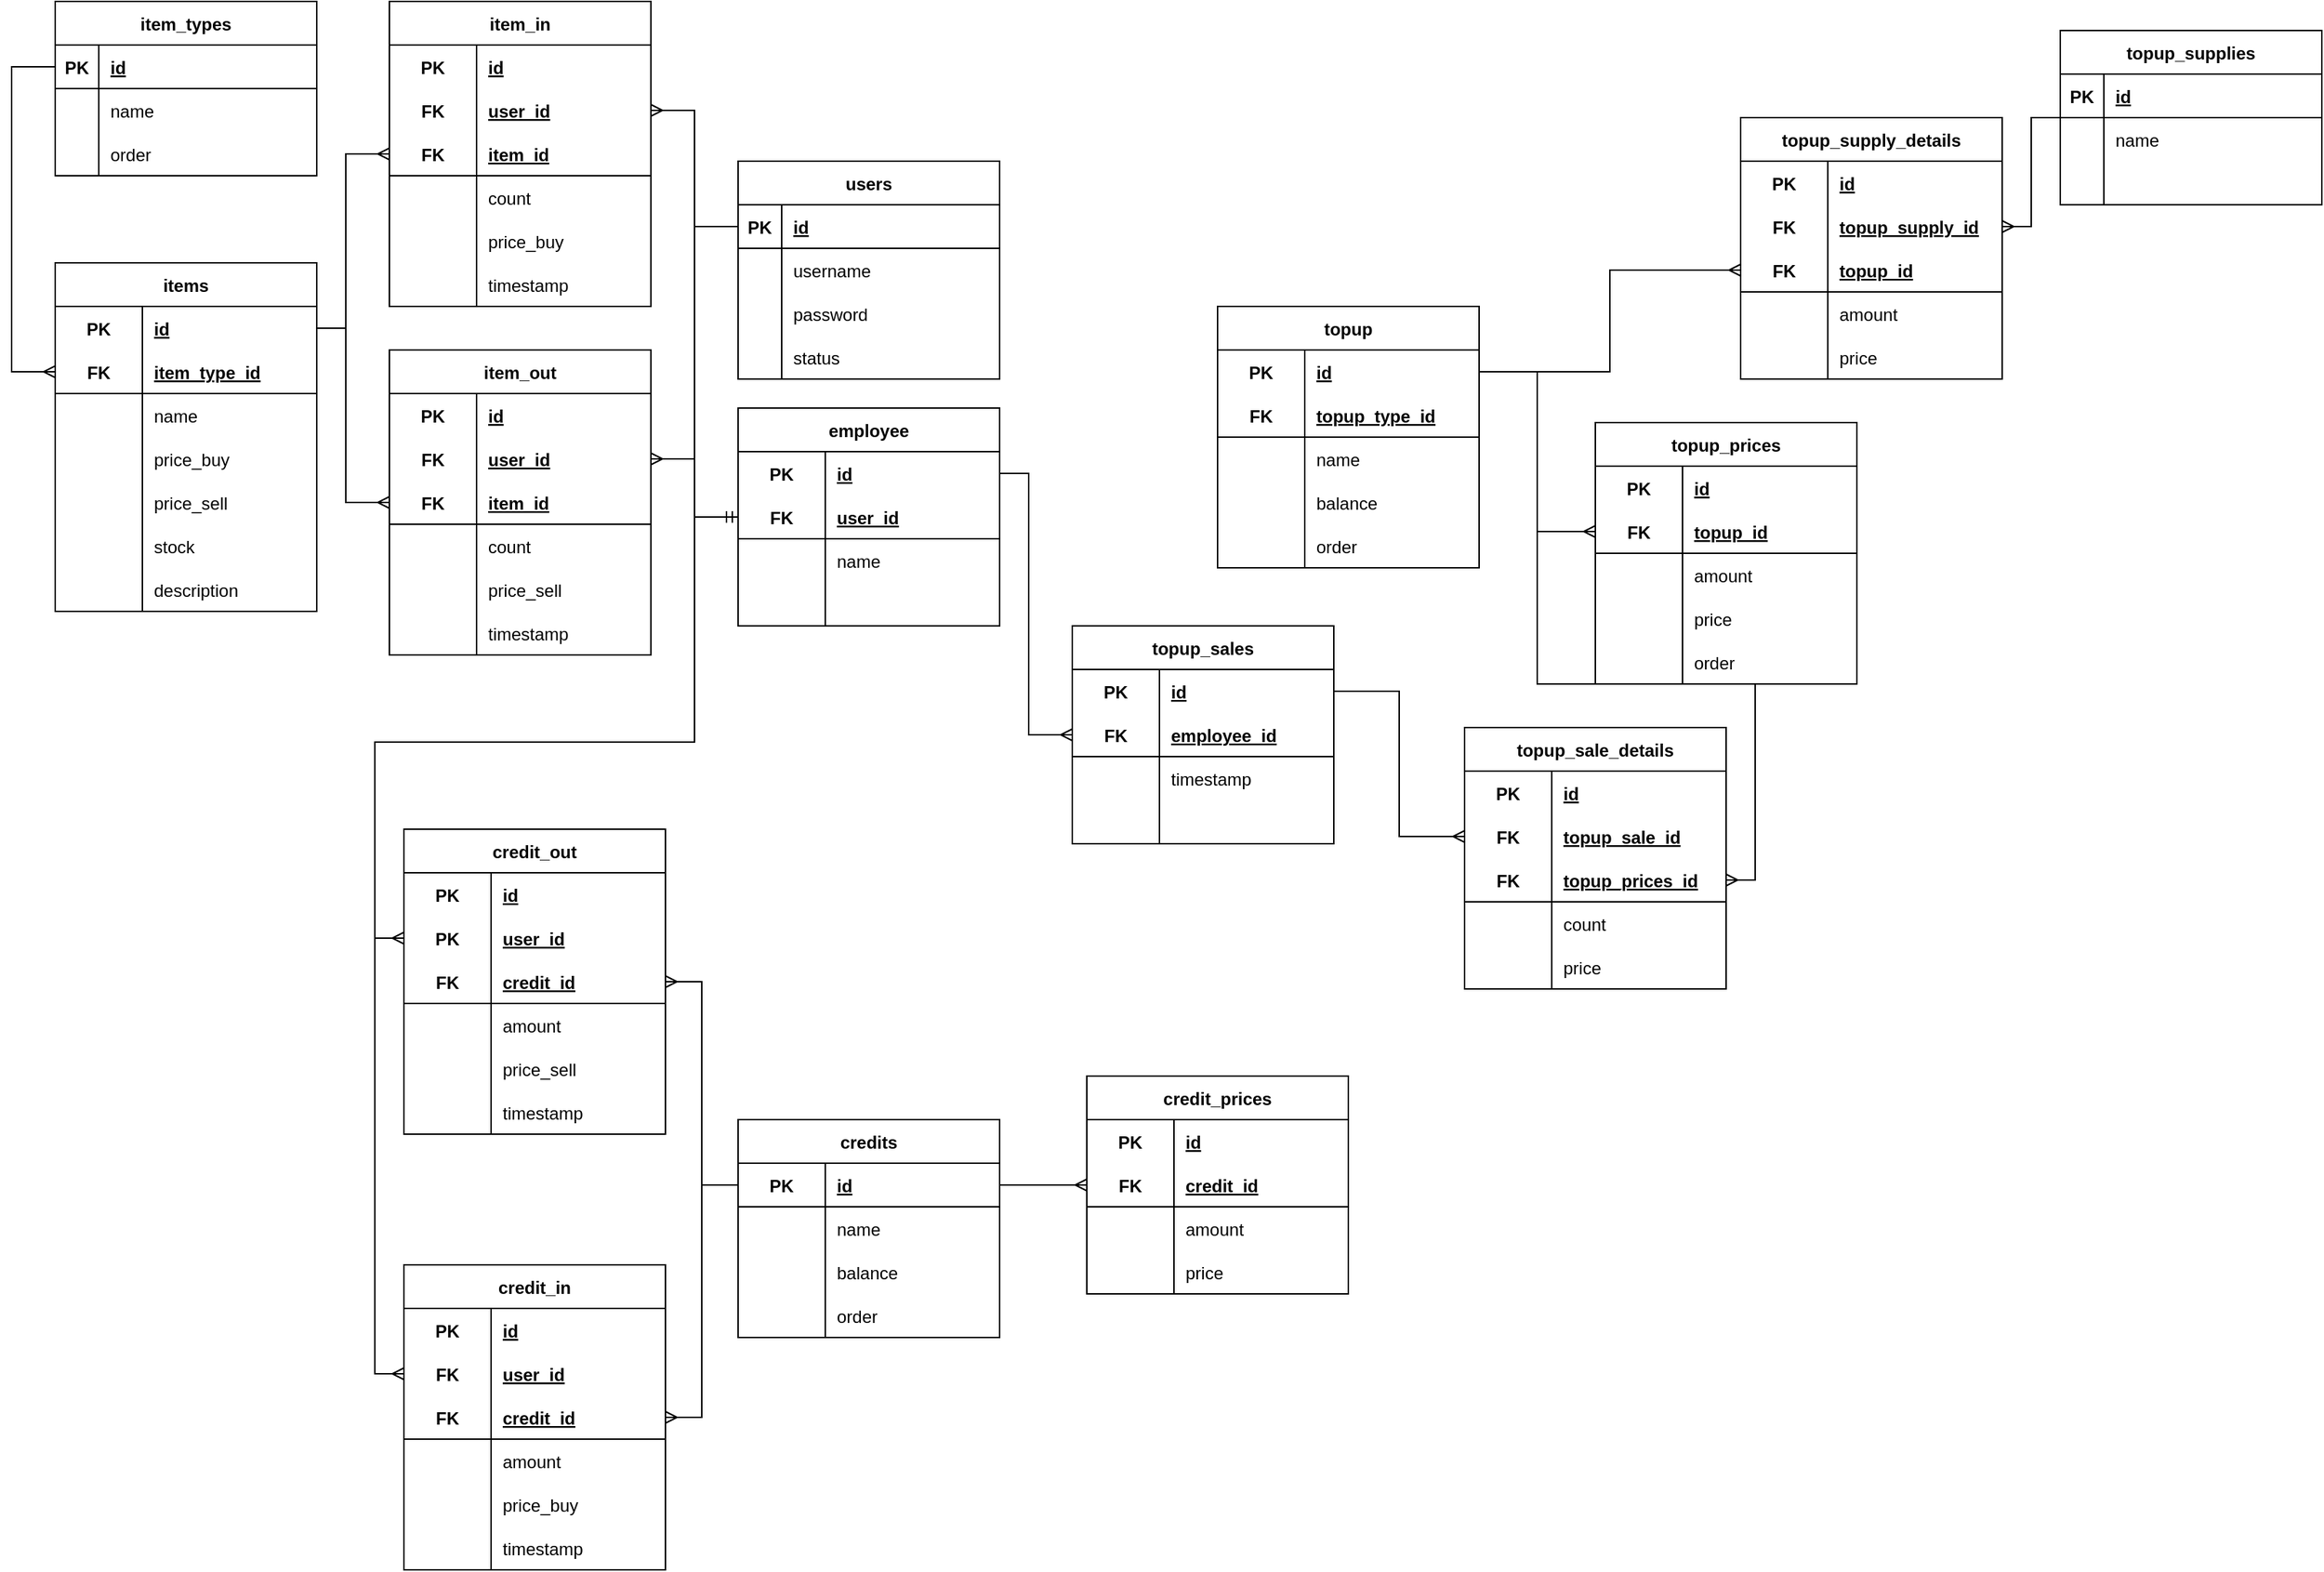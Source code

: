 <mxfile version="21.2.8" type="device">
  <diagram name="Page-1" id="VkQySsa-7uGzPgRKhNTi">
    <mxGraphModel dx="2228" dy="681" grid="1" gridSize="10" guides="1" tooltips="1" connect="1" arrows="1" fold="1" page="1" pageScale="1" pageWidth="1169" pageHeight="827" background="none" math="0" shadow="0">
      <root>
        <mxCell id="0" />
        <mxCell id="1" parent="0" />
        <mxCell id="cD0CZw2ESRrZoMLxpSPt-1" value="items" style="shape=table;startSize=30;container=1;collapsible=1;childLayout=tableLayout;fixedRows=1;rowLines=0;fontStyle=1;align=center;resizeLast=1;" parent="1" vertex="1">
          <mxGeometry x="-740" y="230" width="180" height="240" as="geometry" />
        </mxCell>
        <mxCell id="cD0CZw2ESRrZoMLxpSPt-2" value="" style="shape=tableRow;horizontal=0;startSize=0;swimlaneHead=0;swimlaneBody=0;fillColor=none;collapsible=0;dropTarget=0;points=[[0,0.5],[1,0.5]];portConstraint=eastwest;top=0;left=0;right=0;bottom=0;" parent="cD0CZw2ESRrZoMLxpSPt-1" vertex="1">
          <mxGeometry y="30" width="180" height="30" as="geometry" />
        </mxCell>
        <mxCell id="cD0CZw2ESRrZoMLxpSPt-3" value="PK" style="shape=partialRectangle;connectable=0;fillColor=none;top=0;left=0;bottom=0;right=0;fontStyle=1;overflow=hidden;" parent="cD0CZw2ESRrZoMLxpSPt-2" vertex="1">
          <mxGeometry width="60" height="30" as="geometry">
            <mxRectangle width="60" height="30" as="alternateBounds" />
          </mxGeometry>
        </mxCell>
        <mxCell id="cD0CZw2ESRrZoMLxpSPt-4" value="id" style="shape=partialRectangle;connectable=0;fillColor=none;top=0;left=0;bottom=0;right=0;align=left;spacingLeft=6;fontStyle=5;overflow=hidden;" parent="cD0CZw2ESRrZoMLxpSPt-2" vertex="1">
          <mxGeometry x="60" width="120" height="30" as="geometry">
            <mxRectangle width="120" height="30" as="alternateBounds" />
          </mxGeometry>
        </mxCell>
        <mxCell id="cD0CZw2ESRrZoMLxpSPt-5" value="" style="shape=tableRow;horizontal=0;startSize=0;swimlaneHead=0;swimlaneBody=0;fillColor=none;collapsible=0;dropTarget=0;points=[[0,0.5],[1,0.5]];portConstraint=eastwest;top=0;left=0;right=0;bottom=1;" parent="cD0CZw2ESRrZoMLxpSPt-1" vertex="1">
          <mxGeometry y="60" width="180" height="30" as="geometry" />
        </mxCell>
        <mxCell id="cD0CZw2ESRrZoMLxpSPt-6" value="FK" style="shape=partialRectangle;connectable=0;fillColor=none;top=0;left=0;bottom=0;right=0;fontStyle=1;overflow=hidden;" parent="cD0CZw2ESRrZoMLxpSPt-5" vertex="1">
          <mxGeometry width="60" height="30" as="geometry">
            <mxRectangle width="60" height="30" as="alternateBounds" />
          </mxGeometry>
        </mxCell>
        <mxCell id="cD0CZw2ESRrZoMLxpSPt-7" value="item_type_id" style="shape=partialRectangle;connectable=0;fillColor=none;top=0;left=0;bottom=0;right=0;align=left;spacingLeft=6;fontStyle=5;overflow=hidden;" parent="cD0CZw2ESRrZoMLxpSPt-5" vertex="1">
          <mxGeometry x="60" width="120" height="30" as="geometry">
            <mxRectangle width="120" height="30" as="alternateBounds" />
          </mxGeometry>
        </mxCell>
        <mxCell id="cD0CZw2ESRrZoMLxpSPt-8" value="" style="shape=tableRow;horizontal=0;startSize=0;swimlaneHead=0;swimlaneBody=0;fillColor=none;collapsible=0;dropTarget=0;points=[[0,0.5],[1,0.5]];portConstraint=eastwest;top=0;left=0;right=0;bottom=0;" parent="cD0CZw2ESRrZoMLxpSPt-1" vertex="1">
          <mxGeometry y="90" width="180" height="30" as="geometry" />
        </mxCell>
        <mxCell id="cD0CZw2ESRrZoMLxpSPt-9" value="" style="shape=partialRectangle;connectable=0;fillColor=none;top=0;left=0;bottom=0;right=0;editable=1;overflow=hidden;" parent="cD0CZw2ESRrZoMLxpSPt-8" vertex="1">
          <mxGeometry width="60" height="30" as="geometry">
            <mxRectangle width="60" height="30" as="alternateBounds" />
          </mxGeometry>
        </mxCell>
        <mxCell id="cD0CZw2ESRrZoMLxpSPt-10" value="name" style="shape=partialRectangle;connectable=0;fillColor=none;top=0;left=0;bottom=0;right=0;align=left;spacingLeft=6;overflow=hidden;" parent="cD0CZw2ESRrZoMLxpSPt-8" vertex="1">
          <mxGeometry x="60" width="120" height="30" as="geometry">
            <mxRectangle width="120" height="30" as="alternateBounds" />
          </mxGeometry>
        </mxCell>
        <mxCell id="cD0CZw2ESRrZoMLxpSPt-141" value="" style="shape=tableRow;horizontal=0;startSize=0;swimlaneHead=0;swimlaneBody=0;fillColor=none;collapsible=0;dropTarget=0;points=[[0,0.5],[1,0.5]];portConstraint=eastwest;top=0;left=0;right=0;bottom=0;" parent="cD0CZw2ESRrZoMLxpSPt-1" vertex="1">
          <mxGeometry y="120" width="180" height="30" as="geometry" />
        </mxCell>
        <mxCell id="cD0CZw2ESRrZoMLxpSPt-142" value="" style="shape=partialRectangle;connectable=0;fillColor=none;top=0;left=0;bottom=0;right=0;editable=1;overflow=hidden;" parent="cD0CZw2ESRrZoMLxpSPt-141" vertex="1">
          <mxGeometry width="60" height="30" as="geometry">
            <mxRectangle width="60" height="30" as="alternateBounds" />
          </mxGeometry>
        </mxCell>
        <mxCell id="cD0CZw2ESRrZoMLxpSPt-143" value="price_buy" style="shape=partialRectangle;connectable=0;fillColor=none;top=0;left=0;bottom=0;right=0;align=left;spacingLeft=6;overflow=hidden;" parent="cD0CZw2ESRrZoMLxpSPt-141" vertex="1">
          <mxGeometry x="60" width="120" height="30" as="geometry">
            <mxRectangle width="120" height="30" as="alternateBounds" />
          </mxGeometry>
        </mxCell>
        <mxCell id="Utdl1fhrOjrpkkGTefzd-1" value="" style="shape=tableRow;horizontal=0;startSize=0;swimlaneHead=0;swimlaneBody=0;fillColor=none;collapsible=0;dropTarget=0;points=[[0,0.5],[1,0.5]];portConstraint=eastwest;top=0;left=0;right=0;bottom=0;" parent="cD0CZw2ESRrZoMLxpSPt-1" vertex="1">
          <mxGeometry y="150" width="180" height="30" as="geometry" />
        </mxCell>
        <mxCell id="Utdl1fhrOjrpkkGTefzd-2" value="" style="shape=partialRectangle;connectable=0;fillColor=none;top=0;left=0;bottom=0;right=0;editable=1;overflow=hidden;" parent="Utdl1fhrOjrpkkGTefzd-1" vertex="1">
          <mxGeometry width="60" height="30" as="geometry">
            <mxRectangle width="60" height="30" as="alternateBounds" />
          </mxGeometry>
        </mxCell>
        <mxCell id="Utdl1fhrOjrpkkGTefzd-3" value="price_sell" style="shape=partialRectangle;connectable=0;fillColor=none;top=0;left=0;bottom=0;right=0;align=left;spacingLeft=6;overflow=hidden;" parent="Utdl1fhrOjrpkkGTefzd-1" vertex="1">
          <mxGeometry x="60" width="120" height="30" as="geometry">
            <mxRectangle width="120" height="30" as="alternateBounds" />
          </mxGeometry>
        </mxCell>
        <mxCell id="cD0CZw2ESRrZoMLxpSPt-11" value="" style="shape=tableRow;horizontal=0;startSize=0;swimlaneHead=0;swimlaneBody=0;fillColor=none;collapsible=0;dropTarget=0;points=[[0,0.5],[1,0.5]];portConstraint=eastwest;top=0;left=0;right=0;bottom=0;" parent="cD0CZw2ESRrZoMLxpSPt-1" vertex="1">
          <mxGeometry y="180" width="180" height="30" as="geometry" />
        </mxCell>
        <mxCell id="cD0CZw2ESRrZoMLxpSPt-12" value="" style="shape=partialRectangle;connectable=0;fillColor=none;top=0;left=0;bottom=0;right=0;editable=1;overflow=hidden;" parent="cD0CZw2ESRrZoMLxpSPt-11" vertex="1">
          <mxGeometry width="60" height="30" as="geometry">
            <mxRectangle width="60" height="30" as="alternateBounds" />
          </mxGeometry>
        </mxCell>
        <mxCell id="cD0CZw2ESRrZoMLxpSPt-13" value="stock" style="shape=partialRectangle;connectable=0;fillColor=none;top=0;left=0;bottom=0;right=0;align=left;spacingLeft=6;overflow=hidden;" parent="cD0CZw2ESRrZoMLxpSPt-11" vertex="1">
          <mxGeometry x="60" width="120" height="30" as="geometry">
            <mxRectangle width="120" height="30" as="alternateBounds" />
          </mxGeometry>
        </mxCell>
        <mxCell id="cD0CZw2ESRrZoMLxpSPt-251" value="" style="shape=tableRow;horizontal=0;startSize=0;swimlaneHead=0;swimlaneBody=0;fillColor=none;collapsible=0;dropTarget=0;points=[[0,0.5],[1,0.5]];portConstraint=eastwest;top=0;left=0;right=0;bottom=0;" parent="cD0CZw2ESRrZoMLxpSPt-1" vertex="1">
          <mxGeometry y="210" width="180" height="30" as="geometry" />
        </mxCell>
        <mxCell id="cD0CZw2ESRrZoMLxpSPt-252" value="" style="shape=partialRectangle;connectable=0;fillColor=none;top=0;left=0;bottom=0;right=0;editable=1;overflow=hidden;" parent="cD0CZw2ESRrZoMLxpSPt-251" vertex="1">
          <mxGeometry width="60" height="30" as="geometry">
            <mxRectangle width="60" height="30" as="alternateBounds" />
          </mxGeometry>
        </mxCell>
        <mxCell id="cD0CZw2ESRrZoMLxpSPt-253" value="description" style="shape=partialRectangle;connectable=0;fillColor=none;top=0;left=0;bottom=0;right=0;align=left;spacingLeft=6;overflow=hidden;" parent="cD0CZw2ESRrZoMLxpSPt-251" vertex="1">
          <mxGeometry x="60" width="120" height="30" as="geometry">
            <mxRectangle width="120" height="30" as="alternateBounds" />
          </mxGeometry>
        </mxCell>
        <mxCell id="cD0CZw2ESRrZoMLxpSPt-14" value="users" style="shape=table;startSize=30;container=1;collapsible=1;childLayout=tableLayout;fixedRows=1;rowLines=0;fontStyle=1;align=center;resizeLast=1;" parent="1" vertex="1">
          <mxGeometry x="-270" y="160" width="180" height="150" as="geometry" />
        </mxCell>
        <mxCell id="cD0CZw2ESRrZoMLxpSPt-15" value="" style="shape=tableRow;horizontal=0;startSize=0;swimlaneHead=0;swimlaneBody=0;fillColor=none;collapsible=0;dropTarget=0;points=[[0,0.5],[1,0.5]];portConstraint=eastwest;top=0;left=0;right=0;bottom=1;" parent="cD0CZw2ESRrZoMLxpSPt-14" vertex="1">
          <mxGeometry y="30" width="180" height="30" as="geometry" />
        </mxCell>
        <mxCell id="cD0CZw2ESRrZoMLxpSPt-16" value="PK" style="shape=partialRectangle;connectable=0;fillColor=none;top=0;left=0;bottom=0;right=0;fontStyle=1;overflow=hidden;" parent="cD0CZw2ESRrZoMLxpSPt-15" vertex="1">
          <mxGeometry width="30" height="30" as="geometry">
            <mxRectangle width="30" height="30" as="alternateBounds" />
          </mxGeometry>
        </mxCell>
        <mxCell id="cD0CZw2ESRrZoMLxpSPt-17" value="id" style="shape=partialRectangle;connectable=0;fillColor=none;top=0;left=0;bottom=0;right=0;align=left;spacingLeft=6;fontStyle=5;overflow=hidden;" parent="cD0CZw2ESRrZoMLxpSPt-15" vertex="1">
          <mxGeometry x="30" width="150" height="30" as="geometry">
            <mxRectangle width="150" height="30" as="alternateBounds" />
          </mxGeometry>
        </mxCell>
        <mxCell id="cD0CZw2ESRrZoMLxpSPt-21" value="" style="shape=tableRow;horizontal=0;startSize=0;swimlaneHead=0;swimlaneBody=0;fillColor=none;collapsible=0;dropTarget=0;points=[[0,0.5],[1,0.5]];portConstraint=eastwest;top=0;left=0;right=0;bottom=0;" parent="cD0CZw2ESRrZoMLxpSPt-14" vertex="1">
          <mxGeometry y="60" width="180" height="30" as="geometry" />
        </mxCell>
        <mxCell id="cD0CZw2ESRrZoMLxpSPt-22" value="" style="shape=partialRectangle;connectable=0;fillColor=none;top=0;left=0;bottom=0;right=0;editable=1;overflow=hidden;" parent="cD0CZw2ESRrZoMLxpSPt-21" vertex="1">
          <mxGeometry width="30" height="30" as="geometry">
            <mxRectangle width="30" height="30" as="alternateBounds" />
          </mxGeometry>
        </mxCell>
        <mxCell id="cD0CZw2ESRrZoMLxpSPt-23" value="username" style="shape=partialRectangle;connectable=0;fillColor=none;top=0;left=0;bottom=0;right=0;align=left;spacingLeft=6;overflow=hidden;" parent="cD0CZw2ESRrZoMLxpSPt-21" vertex="1">
          <mxGeometry x="30" width="150" height="30" as="geometry">
            <mxRectangle width="150" height="30" as="alternateBounds" />
          </mxGeometry>
        </mxCell>
        <mxCell id="cD0CZw2ESRrZoMLxpSPt-24" value="" style="shape=tableRow;horizontal=0;startSize=0;swimlaneHead=0;swimlaneBody=0;fillColor=none;collapsible=0;dropTarget=0;points=[[0,0.5],[1,0.5]];portConstraint=eastwest;top=0;left=0;right=0;bottom=0;" parent="cD0CZw2ESRrZoMLxpSPt-14" vertex="1">
          <mxGeometry y="90" width="180" height="30" as="geometry" />
        </mxCell>
        <mxCell id="cD0CZw2ESRrZoMLxpSPt-25" value="" style="shape=partialRectangle;connectable=0;fillColor=none;top=0;left=0;bottom=0;right=0;editable=1;overflow=hidden;" parent="cD0CZw2ESRrZoMLxpSPt-24" vertex="1">
          <mxGeometry width="30" height="30" as="geometry">
            <mxRectangle width="30" height="30" as="alternateBounds" />
          </mxGeometry>
        </mxCell>
        <mxCell id="cD0CZw2ESRrZoMLxpSPt-26" value="password" style="shape=partialRectangle;connectable=0;fillColor=none;top=0;left=0;bottom=0;right=0;align=left;spacingLeft=6;overflow=hidden;" parent="cD0CZw2ESRrZoMLxpSPt-24" vertex="1">
          <mxGeometry x="30" width="150" height="30" as="geometry">
            <mxRectangle width="150" height="30" as="alternateBounds" />
          </mxGeometry>
        </mxCell>
        <mxCell id="7xdfd1j4AZGwutu_5RMw-1" value="" style="shape=tableRow;horizontal=0;startSize=0;swimlaneHead=0;swimlaneBody=0;fillColor=none;collapsible=0;dropTarget=0;points=[[0,0.5],[1,0.5]];portConstraint=eastwest;top=0;left=0;right=0;bottom=0;" parent="cD0CZw2ESRrZoMLxpSPt-14" vertex="1">
          <mxGeometry y="120" width="180" height="30" as="geometry" />
        </mxCell>
        <mxCell id="7xdfd1j4AZGwutu_5RMw-2" value="" style="shape=partialRectangle;connectable=0;fillColor=none;top=0;left=0;bottom=0;right=0;editable=1;overflow=hidden;" parent="7xdfd1j4AZGwutu_5RMw-1" vertex="1">
          <mxGeometry width="30" height="30" as="geometry">
            <mxRectangle width="30" height="30" as="alternateBounds" />
          </mxGeometry>
        </mxCell>
        <mxCell id="7xdfd1j4AZGwutu_5RMw-3" value="status" style="shape=partialRectangle;connectable=0;fillColor=none;top=0;left=0;bottom=0;right=0;align=left;spacingLeft=6;overflow=hidden;" parent="7xdfd1j4AZGwutu_5RMw-1" vertex="1">
          <mxGeometry x="30" width="150" height="30" as="geometry">
            <mxRectangle width="150" height="30" as="alternateBounds" />
          </mxGeometry>
        </mxCell>
        <mxCell id="cD0CZw2ESRrZoMLxpSPt-40" value="item_out" style="shape=table;startSize=30;container=1;collapsible=1;childLayout=tableLayout;fixedRows=1;rowLines=0;fontStyle=1;align=center;resizeLast=1;" parent="1" vertex="1">
          <mxGeometry x="-510" y="290" width="180" height="210" as="geometry" />
        </mxCell>
        <mxCell id="cD0CZw2ESRrZoMLxpSPt-41" value="" style="shape=tableRow;horizontal=0;startSize=0;swimlaneHead=0;swimlaneBody=0;fillColor=none;collapsible=0;dropTarget=0;points=[[0,0.5],[1,0.5]];portConstraint=eastwest;top=0;left=0;right=0;bottom=0;" parent="cD0CZw2ESRrZoMLxpSPt-40" vertex="1">
          <mxGeometry y="30" width="180" height="30" as="geometry" />
        </mxCell>
        <mxCell id="cD0CZw2ESRrZoMLxpSPt-42" value="PK" style="shape=partialRectangle;connectable=0;fillColor=none;top=0;left=0;bottom=0;right=0;fontStyle=1;overflow=hidden;" parent="cD0CZw2ESRrZoMLxpSPt-41" vertex="1">
          <mxGeometry width="60" height="30" as="geometry">
            <mxRectangle width="60" height="30" as="alternateBounds" />
          </mxGeometry>
        </mxCell>
        <mxCell id="cD0CZw2ESRrZoMLxpSPt-43" value="id" style="shape=partialRectangle;connectable=0;fillColor=none;top=0;left=0;bottom=0;right=0;align=left;spacingLeft=6;fontStyle=5;overflow=hidden;" parent="cD0CZw2ESRrZoMLxpSPt-41" vertex="1">
          <mxGeometry x="60" width="120" height="30" as="geometry">
            <mxRectangle width="120" height="30" as="alternateBounds" />
          </mxGeometry>
        </mxCell>
        <mxCell id="cD0CZw2ESRrZoMLxpSPt-92" value="" style="shape=tableRow;horizontal=0;startSize=0;swimlaneHead=0;swimlaneBody=0;fillColor=none;collapsible=0;dropTarget=0;points=[[0,0.5],[1,0.5]];portConstraint=eastwest;top=0;left=0;right=0;bottom=0;" parent="cD0CZw2ESRrZoMLxpSPt-40" vertex="1">
          <mxGeometry y="60" width="180" height="30" as="geometry" />
        </mxCell>
        <mxCell id="cD0CZw2ESRrZoMLxpSPt-93" value="FK" style="shape=partialRectangle;connectable=0;fillColor=none;top=0;left=0;bottom=0;right=0;fontStyle=1;overflow=hidden;" parent="cD0CZw2ESRrZoMLxpSPt-92" vertex="1">
          <mxGeometry width="60" height="30" as="geometry">
            <mxRectangle width="60" height="30" as="alternateBounds" />
          </mxGeometry>
        </mxCell>
        <mxCell id="cD0CZw2ESRrZoMLxpSPt-94" value="user_id" style="shape=partialRectangle;connectable=0;fillColor=none;top=0;left=0;bottom=0;right=0;align=left;spacingLeft=6;fontStyle=5;overflow=hidden;" parent="cD0CZw2ESRrZoMLxpSPt-92" vertex="1">
          <mxGeometry x="60" width="120" height="30" as="geometry">
            <mxRectangle width="120" height="30" as="alternateBounds" />
          </mxGeometry>
        </mxCell>
        <mxCell id="cD0CZw2ESRrZoMLxpSPt-44" value="" style="shape=tableRow;horizontal=0;startSize=0;swimlaneHead=0;swimlaneBody=0;fillColor=none;collapsible=0;dropTarget=0;points=[[0,0.5],[1,0.5]];portConstraint=eastwest;top=0;left=0;right=0;bottom=1;" parent="cD0CZw2ESRrZoMLxpSPt-40" vertex="1">
          <mxGeometry y="90" width="180" height="30" as="geometry" />
        </mxCell>
        <mxCell id="cD0CZw2ESRrZoMLxpSPt-45" value="FK" style="shape=partialRectangle;connectable=0;fillColor=none;top=0;left=0;bottom=0;right=0;fontStyle=1;overflow=hidden;" parent="cD0CZw2ESRrZoMLxpSPt-44" vertex="1">
          <mxGeometry width="60" height="30" as="geometry">
            <mxRectangle width="60" height="30" as="alternateBounds" />
          </mxGeometry>
        </mxCell>
        <mxCell id="cD0CZw2ESRrZoMLxpSPt-46" value="item_id" style="shape=partialRectangle;connectable=0;fillColor=none;top=0;left=0;bottom=0;right=0;align=left;spacingLeft=6;fontStyle=5;overflow=hidden;" parent="cD0CZw2ESRrZoMLxpSPt-44" vertex="1">
          <mxGeometry x="60" width="120" height="30" as="geometry">
            <mxRectangle width="120" height="30" as="alternateBounds" />
          </mxGeometry>
        </mxCell>
        <mxCell id="cD0CZw2ESRrZoMLxpSPt-47" value="" style="shape=tableRow;horizontal=0;startSize=0;swimlaneHead=0;swimlaneBody=0;fillColor=none;collapsible=0;dropTarget=0;points=[[0,0.5],[1,0.5]];portConstraint=eastwest;top=0;left=0;right=0;bottom=0;" parent="cD0CZw2ESRrZoMLxpSPt-40" vertex="1">
          <mxGeometry y="120" width="180" height="30" as="geometry" />
        </mxCell>
        <mxCell id="cD0CZw2ESRrZoMLxpSPt-48" value="" style="shape=partialRectangle;connectable=0;fillColor=none;top=0;left=0;bottom=0;right=0;editable=1;overflow=hidden;" parent="cD0CZw2ESRrZoMLxpSPt-47" vertex="1">
          <mxGeometry width="60" height="30" as="geometry">
            <mxRectangle width="60" height="30" as="alternateBounds" />
          </mxGeometry>
        </mxCell>
        <mxCell id="cD0CZw2ESRrZoMLxpSPt-49" value="count" style="shape=partialRectangle;connectable=0;fillColor=none;top=0;left=0;bottom=0;right=0;align=left;spacingLeft=6;overflow=hidden;" parent="cD0CZw2ESRrZoMLxpSPt-47" vertex="1">
          <mxGeometry x="60" width="120" height="30" as="geometry">
            <mxRectangle width="120" height="30" as="alternateBounds" />
          </mxGeometry>
        </mxCell>
        <mxCell id="cD0CZw2ESRrZoMLxpSPt-50" value="" style="shape=tableRow;horizontal=0;startSize=0;swimlaneHead=0;swimlaneBody=0;fillColor=none;collapsible=0;dropTarget=0;points=[[0,0.5],[1,0.5]];portConstraint=eastwest;top=0;left=0;right=0;bottom=0;" parent="cD0CZw2ESRrZoMLxpSPt-40" vertex="1">
          <mxGeometry y="150" width="180" height="30" as="geometry" />
        </mxCell>
        <mxCell id="cD0CZw2ESRrZoMLxpSPt-51" value="" style="shape=partialRectangle;connectable=0;fillColor=none;top=0;left=0;bottom=0;right=0;editable=1;overflow=hidden;" parent="cD0CZw2ESRrZoMLxpSPt-50" vertex="1">
          <mxGeometry width="60" height="30" as="geometry">
            <mxRectangle width="60" height="30" as="alternateBounds" />
          </mxGeometry>
        </mxCell>
        <mxCell id="cD0CZw2ESRrZoMLxpSPt-52" value="price_sell" style="shape=partialRectangle;connectable=0;fillColor=none;top=0;left=0;bottom=0;right=0;align=left;spacingLeft=6;overflow=hidden;" parent="cD0CZw2ESRrZoMLxpSPt-50" vertex="1">
          <mxGeometry x="60" width="120" height="30" as="geometry">
            <mxRectangle width="120" height="30" as="alternateBounds" />
          </mxGeometry>
        </mxCell>
        <mxCell id="yz5Hws1yGaBZPg1mk6aL-5" value="" style="shape=tableRow;horizontal=0;startSize=0;swimlaneHead=0;swimlaneBody=0;fillColor=none;collapsible=0;dropTarget=0;points=[[0,0.5],[1,0.5]];portConstraint=eastwest;top=0;left=0;right=0;bottom=0;" vertex="1" parent="cD0CZw2ESRrZoMLxpSPt-40">
          <mxGeometry y="180" width="180" height="30" as="geometry" />
        </mxCell>
        <mxCell id="yz5Hws1yGaBZPg1mk6aL-6" value="" style="shape=partialRectangle;connectable=0;fillColor=none;top=0;left=0;bottom=0;right=0;editable=1;overflow=hidden;" vertex="1" parent="yz5Hws1yGaBZPg1mk6aL-5">
          <mxGeometry width="60" height="30" as="geometry">
            <mxRectangle width="60" height="30" as="alternateBounds" />
          </mxGeometry>
        </mxCell>
        <mxCell id="yz5Hws1yGaBZPg1mk6aL-7" value="timestamp" style="shape=partialRectangle;connectable=0;fillColor=none;top=0;left=0;bottom=0;right=0;align=left;spacingLeft=6;overflow=hidden;" vertex="1" parent="yz5Hws1yGaBZPg1mk6aL-5">
          <mxGeometry x="60" width="120" height="30" as="geometry">
            <mxRectangle width="120" height="30" as="alternateBounds" />
          </mxGeometry>
        </mxCell>
        <mxCell id="cD0CZw2ESRrZoMLxpSPt-79" value="employee" style="shape=table;startSize=30;container=1;collapsible=1;childLayout=tableLayout;fixedRows=1;rowLines=0;fontStyle=1;align=center;resizeLast=1;" parent="1" vertex="1">
          <mxGeometry x="-270" y="330" width="180" height="150" as="geometry" />
        </mxCell>
        <mxCell id="cD0CZw2ESRrZoMLxpSPt-80" value="" style="shape=tableRow;horizontal=0;startSize=0;swimlaneHead=0;swimlaneBody=0;fillColor=none;collapsible=0;dropTarget=0;points=[[0,0.5],[1,0.5]];portConstraint=eastwest;top=0;left=0;right=0;bottom=0;" parent="cD0CZw2ESRrZoMLxpSPt-79" vertex="1">
          <mxGeometry y="30" width="180" height="30" as="geometry" />
        </mxCell>
        <mxCell id="cD0CZw2ESRrZoMLxpSPt-81" value="PK" style="shape=partialRectangle;connectable=0;fillColor=none;top=0;left=0;bottom=0;right=0;fontStyle=1;overflow=hidden;" parent="cD0CZw2ESRrZoMLxpSPt-80" vertex="1">
          <mxGeometry width="60" height="30" as="geometry">
            <mxRectangle width="60" height="30" as="alternateBounds" />
          </mxGeometry>
        </mxCell>
        <mxCell id="cD0CZw2ESRrZoMLxpSPt-82" value="id" style="shape=partialRectangle;connectable=0;fillColor=none;top=0;left=0;bottom=0;right=0;align=left;spacingLeft=6;fontStyle=5;overflow=hidden;" parent="cD0CZw2ESRrZoMLxpSPt-80" vertex="1">
          <mxGeometry x="60" width="120" height="30" as="geometry">
            <mxRectangle width="120" height="30" as="alternateBounds" />
          </mxGeometry>
        </mxCell>
        <mxCell id="cD0CZw2ESRrZoMLxpSPt-83" value="" style="shape=tableRow;horizontal=0;startSize=0;swimlaneHead=0;swimlaneBody=0;fillColor=none;collapsible=0;dropTarget=0;points=[[0,0.5],[1,0.5]];portConstraint=eastwest;top=0;left=0;right=0;bottom=1;" parent="cD0CZw2ESRrZoMLxpSPt-79" vertex="1">
          <mxGeometry y="60" width="180" height="30" as="geometry" />
        </mxCell>
        <mxCell id="cD0CZw2ESRrZoMLxpSPt-84" value="FK" style="shape=partialRectangle;connectable=0;fillColor=none;top=0;left=0;bottom=0;right=0;fontStyle=1;overflow=hidden;" parent="cD0CZw2ESRrZoMLxpSPt-83" vertex="1">
          <mxGeometry width="60" height="30" as="geometry">
            <mxRectangle width="60" height="30" as="alternateBounds" />
          </mxGeometry>
        </mxCell>
        <mxCell id="cD0CZw2ESRrZoMLxpSPt-85" value="user_id" style="shape=partialRectangle;connectable=0;fillColor=none;top=0;left=0;bottom=0;right=0;align=left;spacingLeft=6;fontStyle=5;overflow=hidden;" parent="cD0CZw2ESRrZoMLxpSPt-83" vertex="1">
          <mxGeometry x="60" width="120" height="30" as="geometry">
            <mxRectangle width="120" height="30" as="alternateBounds" />
          </mxGeometry>
        </mxCell>
        <mxCell id="cD0CZw2ESRrZoMLxpSPt-86" value="" style="shape=tableRow;horizontal=0;startSize=0;swimlaneHead=0;swimlaneBody=0;fillColor=none;collapsible=0;dropTarget=0;points=[[0,0.5],[1,0.5]];portConstraint=eastwest;top=0;left=0;right=0;bottom=0;" parent="cD0CZw2ESRrZoMLxpSPt-79" vertex="1">
          <mxGeometry y="90" width="180" height="30" as="geometry" />
        </mxCell>
        <mxCell id="cD0CZw2ESRrZoMLxpSPt-87" value="" style="shape=partialRectangle;connectable=0;fillColor=none;top=0;left=0;bottom=0;right=0;editable=1;overflow=hidden;" parent="cD0CZw2ESRrZoMLxpSPt-86" vertex="1">
          <mxGeometry width="60" height="30" as="geometry">
            <mxRectangle width="60" height="30" as="alternateBounds" />
          </mxGeometry>
        </mxCell>
        <mxCell id="cD0CZw2ESRrZoMLxpSPt-88" value="name" style="shape=partialRectangle;connectable=0;fillColor=none;top=0;left=0;bottom=0;right=0;align=left;spacingLeft=6;overflow=hidden;" parent="cD0CZw2ESRrZoMLxpSPt-86" vertex="1">
          <mxGeometry x="60" width="120" height="30" as="geometry">
            <mxRectangle width="120" height="30" as="alternateBounds" />
          </mxGeometry>
        </mxCell>
        <mxCell id="cD0CZw2ESRrZoMLxpSPt-89" value="" style="shape=tableRow;horizontal=0;startSize=0;swimlaneHead=0;swimlaneBody=0;fillColor=none;collapsible=0;dropTarget=0;points=[[0,0.5],[1,0.5]];portConstraint=eastwest;top=0;left=0;right=0;bottom=0;" parent="cD0CZw2ESRrZoMLxpSPt-79" vertex="1">
          <mxGeometry y="120" width="180" height="30" as="geometry" />
        </mxCell>
        <mxCell id="cD0CZw2ESRrZoMLxpSPt-90" value="" style="shape=partialRectangle;connectable=0;fillColor=none;top=0;left=0;bottom=0;right=0;editable=1;overflow=hidden;" parent="cD0CZw2ESRrZoMLxpSPt-89" vertex="1">
          <mxGeometry width="60" height="30" as="geometry">
            <mxRectangle width="60" height="30" as="alternateBounds" />
          </mxGeometry>
        </mxCell>
        <mxCell id="cD0CZw2ESRrZoMLxpSPt-91" value="" style="shape=partialRectangle;connectable=0;fillColor=none;top=0;left=0;bottom=0;right=0;align=left;spacingLeft=6;overflow=hidden;" parent="cD0CZw2ESRrZoMLxpSPt-89" vertex="1">
          <mxGeometry x="60" width="120" height="30" as="geometry">
            <mxRectangle width="120" height="30" as="alternateBounds" />
          </mxGeometry>
        </mxCell>
        <mxCell id="cD0CZw2ESRrZoMLxpSPt-108" value="item_types" style="shape=table;startSize=30;container=1;collapsible=1;childLayout=tableLayout;fixedRows=1;rowLines=0;fontStyle=1;align=center;resizeLast=1;" parent="1" vertex="1">
          <mxGeometry x="-740" y="50" width="180" height="120" as="geometry" />
        </mxCell>
        <mxCell id="cD0CZw2ESRrZoMLxpSPt-109" value="" style="shape=tableRow;horizontal=0;startSize=0;swimlaneHead=0;swimlaneBody=0;fillColor=none;collapsible=0;dropTarget=0;points=[[0,0.5],[1,0.5]];portConstraint=eastwest;top=0;left=0;right=0;bottom=1;" parent="cD0CZw2ESRrZoMLxpSPt-108" vertex="1">
          <mxGeometry y="30" width="180" height="30" as="geometry" />
        </mxCell>
        <mxCell id="cD0CZw2ESRrZoMLxpSPt-110" value="PK" style="shape=partialRectangle;connectable=0;fillColor=none;top=0;left=0;bottom=0;right=0;fontStyle=1;overflow=hidden;" parent="cD0CZw2ESRrZoMLxpSPt-109" vertex="1">
          <mxGeometry width="30" height="30" as="geometry">
            <mxRectangle width="30" height="30" as="alternateBounds" />
          </mxGeometry>
        </mxCell>
        <mxCell id="cD0CZw2ESRrZoMLxpSPt-111" value="id" style="shape=partialRectangle;connectable=0;fillColor=none;top=0;left=0;bottom=0;right=0;align=left;spacingLeft=6;fontStyle=5;overflow=hidden;" parent="cD0CZw2ESRrZoMLxpSPt-109" vertex="1">
          <mxGeometry x="30" width="150" height="30" as="geometry">
            <mxRectangle width="150" height="30" as="alternateBounds" />
          </mxGeometry>
        </mxCell>
        <mxCell id="cD0CZw2ESRrZoMLxpSPt-112" value="" style="shape=tableRow;horizontal=0;startSize=0;swimlaneHead=0;swimlaneBody=0;fillColor=none;collapsible=0;dropTarget=0;points=[[0,0.5],[1,0.5]];portConstraint=eastwest;top=0;left=0;right=0;bottom=0;" parent="cD0CZw2ESRrZoMLxpSPt-108" vertex="1">
          <mxGeometry y="60" width="180" height="30" as="geometry" />
        </mxCell>
        <mxCell id="cD0CZw2ESRrZoMLxpSPt-113" value="" style="shape=partialRectangle;connectable=0;fillColor=none;top=0;left=0;bottom=0;right=0;editable=1;overflow=hidden;" parent="cD0CZw2ESRrZoMLxpSPt-112" vertex="1">
          <mxGeometry width="30" height="30" as="geometry">
            <mxRectangle width="30" height="30" as="alternateBounds" />
          </mxGeometry>
        </mxCell>
        <mxCell id="cD0CZw2ESRrZoMLxpSPt-114" value="name" style="shape=partialRectangle;connectable=0;fillColor=none;top=0;left=0;bottom=0;right=0;align=left;spacingLeft=6;overflow=hidden;" parent="cD0CZw2ESRrZoMLxpSPt-112" vertex="1">
          <mxGeometry x="30" width="150" height="30" as="geometry">
            <mxRectangle width="150" height="30" as="alternateBounds" />
          </mxGeometry>
        </mxCell>
        <mxCell id="cD0CZw2ESRrZoMLxpSPt-115" value="" style="shape=tableRow;horizontal=0;startSize=0;swimlaneHead=0;swimlaneBody=0;fillColor=none;collapsible=0;dropTarget=0;points=[[0,0.5],[1,0.5]];portConstraint=eastwest;top=0;left=0;right=0;bottom=0;" parent="cD0CZw2ESRrZoMLxpSPt-108" vertex="1">
          <mxGeometry y="90" width="180" height="30" as="geometry" />
        </mxCell>
        <mxCell id="cD0CZw2ESRrZoMLxpSPt-116" value="" style="shape=partialRectangle;connectable=0;fillColor=none;top=0;left=0;bottom=0;right=0;editable=1;overflow=hidden;" parent="cD0CZw2ESRrZoMLxpSPt-115" vertex="1">
          <mxGeometry width="30" height="30" as="geometry">
            <mxRectangle width="30" height="30" as="alternateBounds" />
          </mxGeometry>
        </mxCell>
        <mxCell id="cD0CZw2ESRrZoMLxpSPt-117" value="order" style="shape=partialRectangle;connectable=0;fillColor=none;top=0;left=0;bottom=0;right=0;align=left;spacingLeft=6;overflow=hidden;" parent="cD0CZw2ESRrZoMLxpSPt-115" vertex="1">
          <mxGeometry x="30" width="150" height="30" as="geometry">
            <mxRectangle width="150" height="30" as="alternateBounds" />
          </mxGeometry>
        </mxCell>
        <mxCell id="cD0CZw2ESRrZoMLxpSPt-118" value="topup" style="shape=table;startSize=30;container=1;collapsible=1;childLayout=tableLayout;fixedRows=1;rowLines=0;fontStyle=1;align=center;resizeLast=1;" parent="1" vertex="1">
          <mxGeometry x="60" y="260" width="180" height="180" as="geometry" />
        </mxCell>
        <mxCell id="cD0CZw2ESRrZoMLxpSPt-119" value="" style="shape=tableRow;horizontal=0;startSize=0;swimlaneHead=0;swimlaneBody=0;fillColor=none;collapsible=0;dropTarget=0;points=[[0,0.5],[1,0.5]];portConstraint=eastwest;top=0;left=0;right=0;bottom=0;" parent="cD0CZw2ESRrZoMLxpSPt-118" vertex="1">
          <mxGeometry y="30" width="180" height="30" as="geometry" />
        </mxCell>
        <mxCell id="cD0CZw2ESRrZoMLxpSPt-120" value="PK" style="shape=partialRectangle;connectable=0;fillColor=none;top=0;left=0;bottom=0;right=0;fontStyle=1;overflow=hidden;" parent="cD0CZw2ESRrZoMLxpSPt-119" vertex="1">
          <mxGeometry width="60" height="30" as="geometry">
            <mxRectangle width="60" height="30" as="alternateBounds" />
          </mxGeometry>
        </mxCell>
        <mxCell id="cD0CZw2ESRrZoMLxpSPt-121" value="id" style="shape=partialRectangle;connectable=0;fillColor=none;top=0;left=0;bottom=0;right=0;align=left;spacingLeft=6;fontStyle=5;overflow=hidden;" parent="cD0CZw2ESRrZoMLxpSPt-119" vertex="1">
          <mxGeometry x="60" width="120" height="30" as="geometry">
            <mxRectangle width="120" height="30" as="alternateBounds" />
          </mxGeometry>
        </mxCell>
        <mxCell id="cD0CZw2ESRrZoMLxpSPt-122" value="" style="shape=tableRow;horizontal=0;startSize=0;swimlaneHead=0;swimlaneBody=0;fillColor=none;collapsible=0;dropTarget=0;points=[[0,0.5],[1,0.5]];portConstraint=eastwest;top=0;left=0;right=0;bottom=1;" parent="cD0CZw2ESRrZoMLxpSPt-118" vertex="1">
          <mxGeometry y="60" width="180" height="30" as="geometry" />
        </mxCell>
        <mxCell id="cD0CZw2ESRrZoMLxpSPt-123" value="FK" style="shape=partialRectangle;connectable=0;fillColor=none;top=0;left=0;bottom=0;right=0;fontStyle=1;overflow=hidden;" parent="cD0CZw2ESRrZoMLxpSPt-122" vertex="1">
          <mxGeometry width="60" height="30" as="geometry">
            <mxRectangle width="60" height="30" as="alternateBounds" />
          </mxGeometry>
        </mxCell>
        <mxCell id="cD0CZw2ESRrZoMLxpSPt-124" value="topup_type_id" style="shape=partialRectangle;connectable=0;fillColor=none;top=0;left=0;bottom=0;right=0;align=left;spacingLeft=6;fontStyle=5;overflow=hidden;" parent="cD0CZw2ESRrZoMLxpSPt-122" vertex="1">
          <mxGeometry x="60" width="120" height="30" as="geometry">
            <mxRectangle width="120" height="30" as="alternateBounds" />
          </mxGeometry>
        </mxCell>
        <mxCell id="cD0CZw2ESRrZoMLxpSPt-125" value="" style="shape=tableRow;horizontal=0;startSize=0;swimlaneHead=0;swimlaneBody=0;fillColor=none;collapsible=0;dropTarget=0;points=[[0,0.5],[1,0.5]];portConstraint=eastwest;top=0;left=0;right=0;bottom=0;" parent="cD0CZw2ESRrZoMLxpSPt-118" vertex="1">
          <mxGeometry y="90" width="180" height="30" as="geometry" />
        </mxCell>
        <mxCell id="cD0CZw2ESRrZoMLxpSPt-126" value="" style="shape=partialRectangle;connectable=0;fillColor=none;top=0;left=0;bottom=0;right=0;editable=1;overflow=hidden;" parent="cD0CZw2ESRrZoMLxpSPt-125" vertex="1">
          <mxGeometry width="60" height="30" as="geometry">
            <mxRectangle width="60" height="30" as="alternateBounds" />
          </mxGeometry>
        </mxCell>
        <mxCell id="cD0CZw2ESRrZoMLxpSPt-127" value="name" style="shape=partialRectangle;connectable=0;fillColor=none;top=0;left=0;bottom=0;right=0;align=left;spacingLeft=6;overflow=hidden;" parent="cD0CZw2ESRrZoMLxpSPt-125" vertex="1">
          <mxGeometry x="60" width="120" height="30" as="geometry">
            <mxRectangle width="120" height="30" as="alternateBounds" />
          </mxGeometry>
        </mxCell>
        <mxCell id="cD0CZw2ESRrZoMLxpSPt-254" value="" style="shape=tableRow;horizontal=0;startSize=0;swimlaneHead=0;swimlaneBody=0;fillColor=none;collapsible=0;dropTarget=0;points=[[0,0.5],[1,0.5]];portConstraint=eastwest;top=0;left=0;right=0;bottom=0;" parent="cD0CZw2ESRrZoMLxpSPt-118" vertex="1">
          <mxGeometry y="120" width="180" height="30" as="geometry" />
        </mxCell>
        <mxCell id="cD0CZw2ESRrZoMLxpSPt-255" value="" style="shape=partialRectangle;connectable=0;fillColor=none;top=0;left=0;bottom=0;right=0;editable=1;overflow=hidden;" parent="cD0CZw2ESRrZoMLxpSPt-254" vertex="1">
          <mxGeometry width="60" height="30" as="geometry">
            <mxRectangle width="60" height="30" as="alternateBounds" />
          </mxGeometry>
        </mxCell>
        <mxCell id="cD0CZw2ESRrZoMLxpSPt-256" value="balance" style="shape=partialRectangle;connectable=0;fillColor=none;top=0;left=0;bottom=0;right=0;align=left;spacingLeft=6;overflow=hidden;" parent="cD0CZw2ESRrZoMLxpSPt-254" vertex="1">
          <mxGeometry x="60" width="120" height="30" as="geometry">
            <mxRectangle width="120" height="30" as="alternateBounds" />
          </mxGeometry>
        </mxCell>
        <mxCell id="cD0CZw2ESRrZoMLxpSPt-128" value="" style="shape=tableRow;horizontal=0;startSize=0;swimlaneHead=0;swimlaneBody=0;fillColor=none;collapsible=0;dropTarget=0;points=[[0,0.5],[1,0.5]];portConstraint=eastwest;top=0;left=0;right=0;bottom=0;" parent="cD0CZw2ESRrZoMLxpSPt-118" vertex="1">
          <mxGeometry y="150" width="180" height="30" as="geometry" />
        </mxCell>
        <mxCell id="cD0CZw2ESRrZoMLxpSPt-129" value="" style="shape=partialRectangle;connectable=0;fillColor=none;top=0;left=0;bottom=0;right=0;editable=1;overflow=hidden;" parent="cD0CZw2ESRrZoMLxpSPt-128" vertex="1">
          <mxGeometry width="60" height="30" as="geometry">
            <mxRectangle width="60" height="30" as="alternateBounds" />
          </mxGeometry>
        </mxCell>
        <mxCell id="cD0CZw2ESRrZoMLxpSPt-130" value="order" style="shape=partialRectangle;connectable=0;fillColor=none;top=0;left=0;bottom=0;right=0;align=left;spacingLeft=6;overflow=hidden;" parent="cD0CZw2ESRrZoMLxpSPt-128" vertex="1">
          <mxGeometry x="60" width="120" height="30" as="geometry">
            <mxRectangle width="120" height="30" as="alternateBounds" />
          </mxGeometry>
        </mxCell>
        <mxCell id="cD0CZw2ESRrZoMLxpSPt-160" value="topup_prices" style="shape=table;startSize=30;container=1;collapsible=1;childLayout=tableLayout;fixedRows=1;rowLines=0;fontStyle=1;align=center;resizeLast=1;" parent="1" vertex="1">
          <mxGeometry x="320" y="340" width="180" height="180" as="geometry" />
        </mxCell>
        <mxCell id="cD0CZw2ESRrZoMLxpSPt-161" value="" style="shape=tableRow;horizontal=0;startSize=0;swimlaneHead=0;swimlaneBody=0;fillColor=none;collapsible=0;dropTarget=0;points=[[0,0.5],[1,0.5]];portConstraint=eastwest;top=0;left=0;right=0;bottom=0;" parent="cD0CZw2ESRrZoMLxpSPt-160" vertex="1">
          <mxGeometry y="30" width="180" height="30" as="geometry" />
        </mxCell>
        <mxCell id="cD0CZw2ESRrZoMLxpSPt-162" value="PK" style="shape=partialRectangle;connectable=0;fillColor=none;top=0;left=0;bottom=0;right=0;fontStyle=1;overflow=hidden;" parent="cD0CZw2ESRrZoMLxpSPt-161" vertex="1">
          <mxGeometry width="60" height="30" as="geometry">
            <mxRectangle width="60" height="30" as="alternateBounds" />
          </mxGeometry>
        </mxCell>
        <mxCell id="cD0CZw2ESRrZoMLxpSPt-163" value="id" style="shape=partialRectangle;connectable=0;fillColor=none;top=0;left=0;bottom=0;right=0;align=left;spacingLeft=6;fontStyle=5;overflow=hidden;" parent="cD0CZw2ESRrZoMLxpSPt-161" vertex="1">
          <mxGeometry x="60" width="120" height="30" as="geometry">
            <mxRectangle width="120" height="30" as="alternateBounds" />
          </mxGeometry>
        </mxCell>
        <mxCell id="cD0CZw2ESRrZoMLxpSPt-164" value="" style="shape=tableRow;horizontal=0;startSize=0;swimlaneHead=0;swimlaneBody=0;fillColor=none;collapsible=0;dropTarget=0;points=[[0,0.5],[1,0.5]];portConstraint=eastwest;top=0;left=0;right=0;bottom=1;" parent="cD0CZw2ESRrZoMLxpSPt-160" vertex="1">
          <mxGeometry y="60" width="180" height="30" as="geometry" />
        </mxCell>
        <mxCell id="cD0CZw2ESRrZoMLxpSPt-165" value="FK" style="shape=partialRectangle;connectable=0;fillColor=none;top=0;left=0;bottom=0;right=0;fontStyle=1;overflow=hidden;" parent="cD0CZw2ESRrZoMLxpSPt-164" vertex="1">
          <mxGeometry width="60" height="30" as="geometry">
            <mxRectangle width="60" height="30" as="alternateBounds" />
          </mxGeometry>
        </mxCell>
        <mxCell id="cD0CZw2ESRrZoMLxpSPt-166" value="topup_id" style="shape=partialRectangle;connectable=0;fillColor=none;top=0;left=0;bottom=0;right=0;align=left;spacingLeft=6;fontStyle=5;overflow=hidden;" parent="cD0CZw2ESRrZoMLxpSPt-164" vertex="1">
          <mxGeometry x="60" width="120" height="30" as="geometry">
            <mxRectangle width="120" height="30" as="alternateBounds" />
          </mxGeometry>
        </mxCell>
        <mxCell id="cD0CZw2ESRrZoMLxpSPt-167" value="" style="shape=tableRow;horizontal=0;startSize=0;swimlaneHead=0;swimlaneBody=0;fillColor=none;collapsible=0;dropTarget=0;points=[[0,0.5],[1,0.5]];portConstraint=eastwest;top=0;left=0;right=0;bottom=0;" parent="cD0CZw2ESRrZoMLxpSPt-160" vertex="1">
          <mxGeometry y="90" width="180" height="30" as="geometry" />
        </mxCell>
        <mxCell id="cD0CZw2ESRrZoMLxpSPt-168" value="" style="shape=partialRectangle;connectable=0;fillColor=none;top=0;left=0;bottom=0;right=0;editable=1;overflow=hidden;" parent="cD0CZw2ESRrZoMLxpSPt-167" vertex="1">
          <mxGeometry width="60" height="30" as="geometry">
            <mxRectangle width="60" height="30" as="alternateBounds" />
          </mxGeometry>
        </mxCell>
        <mxCell id="cD0CZw2ESRrZoMLxpSPt-169" value="amount" style="shape=partialRectangle;connectable=0;fillColor=none;top=0;left=0;bottom=0;right=0;align=left;spacingLeft=6;overflow=hidden;" parent="cD0CZw2ESRrZoMLxpSPt-167" vertex="1">
          <mxGeometry x="60" width="120" height="30" as="geometry">
            <mxRectangle width="120" height="30" as="alternateBounds" />
          </mxGeometry>
        </mxCell>
        <mxCell id="cD0CZw2ESRrZoMLxpSPt-170" value="" style="shape=tableRow;horizontal=0;startSize=0;swimlaneHead=0;swimlaneBody=0;fillColor=none;collapsible=0;dropTarget=0;points=[[0,0.5],[1,0.5]];portConstraint=eastwest;top=0;left=0;right=0;bottom=0;" parent="cD0CZw2ESRrZoMLxpSPt-160" vertex="1">
          <mxGeometry y="120" width="180" height="30" as="geometry" />
        </mxCell>
        <mxCell id="cD0CZw2ESRrZoMLxpSPt-171" value="" style="shape=partialRectangle;connectable=0;fillColor=none;top=0;left=0;bottom=0;right=0;editable=1;overflow=hidden;" parent="cD0CZw2ESRrZoMLxpSPt-170" vertex="1">
          <mxGeometry width="60" height="30" as="geometry">
            <mxRectangle width="60" height="30" as="alternateBounds" />
          </mxGeometry>
        </mxCell>
        <mxCell id="cD0CZw2ESRrZoMLxpSPt-172" value="price" style="shape=partialRectangle;connectable=0;fillColor=none;top=0;left=0;bottom=0;right=0;align=left;spacingLeft=6;overflow=hidden;" parent="cD0CZw2ESRrZoMLxpSPt-170" vertex="1">
          <mxGeometry x="60" width="120" height="30" as="geometry">
            <mxRectangle width="120" height="30" as="alternateBounds" />
          </mxGeometry>
        </mxCell>
        <mxCell id="aV4zGjck07-nbSL_yvkH-4" value="" style="shape=tableRow;horizontal=0;startSize=0;swimlaneHead=0;swimlaneBody=0;fillColor=none;collapsible=0;dropTarget=0;points=[[0,0.5],[1,0.5]];portConstraint=eastwest;top=0;left=0;right=0;bottom=0;" parent="cD0CZw2ESRrZoMLxpSPt-160" vertex="1">
          <mxGeometry y="150" width="180" height="30" as="geometry" />
        </mxCell>
        <mxCell id="aV4zGjck07-nbSL_yvkH-5" value="" style="shape=partialRectangle;connectable=0;fillColor=none;top=0;left=0;bottom=0;right=0;editable=1;overflow=hidden;" parent="aV4zGjck07-nbSL_yvkH-4" vertex="1">
          <mxGeometry width="60" height="30" as="geometry">
            <mxRectangle width="60" height="30" as="alternateBounds" />
          </mxGeometry>
        </mxCell>
        <mxCell id="aV4zGjck07-nbSL_yvkH-6" value="order" style="shape=partialRectangle;connectable=0;fillColor=none;top=0;left=0;bottom=0;right=0;align=left;spacingLeft=6;overflow=hidden;" parent="aV4zGjck07-nbSL_yvkH-4" vertex="1">
          <mxGeometry x="60" width="120" height="30" as="geometry">
            <mxRectangle width="120" height="30" as="alternateBounds" />
          </mxGeometry>
        </mxCell>
        <mxCell id="cD0CZw2ESRrZoMLxpSPt-173" value="topup_sales" style="shape=table;startSize=30;container=1;collapsible=1;childLayout=tableLayout;fixedRows=1;rowLines=0;fontStyle=1;align=center;resizeLast=1;" parent="1" vertex="1">
          <mxGeometry x="-40" y="480" width="180" height="150" as="geometry" />
        </mxCell>
        <mxCell id="cD0CZw2ESRrZoMLxpSPt-174" value="" style="shape=tableRow;horizontal=0;startSize=0;swimlaneHead=0;swimlaneBody=0;fillColor=none;collapsible=0;dropTarget=0;points=[[0,0.5],[1,0.5]];portConstraint=eastwest;top=0;left=0;right=0;bottom=0;" parent="cD0CZw2ESRrZoMLxpSPt-173" vertex="1">
          <mxGeometry y="30" width="180" height="30" as="geometry" />
        </mxCell>
        <mxCell id="cD0CZw2ESRrZoMLxpSPt-175" value="PK" style="shape=partialRectangle;connectable=0;fillColor=none;top=0;left=0;bottom=0;right=0;fontStyle=1;overflow=hidden;" parent="cD0CZw2ESRrZoMLxpSPt-174" vertex="1">
          <mxGeometry width="60" height="30" as="geometry">
            <mxRectangle width="60" height="30" as="alternateBounds" />
          </mxGeometry>
        </mxCell>
        <mxCell id="cD0CZw2ESRrZoMLxpSPt-176" value="id" style="shape=partialRectangle;connectable=0;fillColor=none;top=0;left=0;bottom=0;right=0;align=left;spacingLeft=6;fontStyle=5;overflow=hidden;" parent="cD0CZw2ESRrZoMLxpSPt-174" vertex="1">
          <mxGeometry x="60" width="120" height="30" as="geometry">
            <mxRectangle width="120" height="30" as="alternateBounds" />
          </mxGeometry>
        </mxCell>
        <mxCell id="cD0CZw2ESRrZoMLxpSPt-177" value="" style="shape=tableRow;horizontal=0;startSize=0;swimlaneHead=0;swimlaneBody=0;fillColor=none;collapsible=0;dropTarget=0;points=[[0,0.5],[1,0.5]];portConstraint=eastwest;top=0;left=0;right=0;bottom=1;" parent="cD0CZw2ESRrZoMLxpSPt-173" vertex="1">
          <mxGeometry y="60" width="180" height="30" as="geometry" />
        </mxCell>
        <mxCell id="cD0CZw2ESRrZoMLxpSPt-178" value="FK" style="shape=partialRectangle;connectable=0;fillColor=none;top=0;left=0;bottom=0;right=0;fontStyle=1;overflow=hidden;" parent="cD0CZw2ESRrZoMLxpSPt-177" vertex="1">
          <mxGeometry width="60" height="30" as="geometry">
            <mxRectangle width="60" height="30" as="alternateBounds" />
          </mxGeometry>
        </mxCell>
        <mxCell id="cD0CZw2ESRrZoMLxpSPt-179" value="employee_id" style="shape=partialRectangle;connectable=0;fillColor=none;top=0;left=0;bottom=0;right=0;align=left;spacingLeft=6;fontStyle=5;overflow=hidden;" parent="cD0CZw2ESRrZoMLxpSPt-177" vertex="1">
          <mxGeometry x="60" width="120" height="30" as="geometry">
            <mxRectangle width="120" height="30" as="alternateBounds" />
          </mxGeometry>
        </mxCell>
        <mxCell id="cD0CZw2ESRrZoMLxpSPt-180" value="" style="shape=tableRow;horizontal=0;startSize=0;swimlaneHead=0;swimlaneBody=0;fillColor=none;collapsible=0;dropTarget=0;points=[[0,0.5],[1,0.5]];portConstraint=eastwest;top=0;left=0;right=0;bottom=0;" parent="cD0CZw2ESRrZoMLxpSPt-173" vertex="1">
          <mxGeometry y="90" width="180" height="30" as="geometry" />
        </mxCell>
        <mxCell id="cD0CZw2ESRrZoMLxpSPt-181" value="" style="shape=partialRectangle;connectable=0;fillColor=none;top=0;left=0;bottom=0;right=0;editable=1;overflow=hidden;" parent="cD0CZw2ESRrZoMLxpSPt-180" vertex="1">
          <mxGeometry width="60" height="30" as="geometry">
            <mxRectangle width="60" height="30" as="alternateBounds" />
          </mxGeometry>
        </mxCell>
        <mxCell id="cD0CZw2ESRrZoMLxpSPt-182" value="timestamp" style="shape=partialRectangle;connectable=0;fillColor=none;top=0;left=0;bottom=0;right=0;align=left;spacingLeft=6;overflow=hidden;" parent="cD0CZw2ESRrZoMLxpSPt-180" vertex="1">
          <mxGeometry x="60" width="120" height="30" as="geometry">
            <mxRectangle width="120" height="30" as="alternateBounds" />
          </mxGeometry>
        </mxCell>
        <mxCell id="cD0CZw2ESRrZoMLxpSPt-183" value="" style="shape=tableRow;horizontal=0;startSize=0;swimlaneHead=0;swimlaneBody=0;fillColor=none;collapsible=0;dropTarget=0;points=[[0,0.5],[1,0.5]];portConstraint=eastwest;top=0;left=0;right=0;bottom=0;" parent="cD0CZw2ESRrZoMLxpSPt-173" vertex="1">
          <mxGeometry y="120" width="180" height="30" as="geometry" />
        </mxCell>
        <mxCell id="cD0CZw2ESRrZoMLxpSPt-184" value="" style="shape=partialRectangle;connectable=0;fillColor=none;top=0;left=0;bottom=0;right=0;editable=1;overflow=hidden;" parent="cD0CZw2ESRrZoMLxpSPt-183" vertex="1">
          <mxGeometry width="60" height="30" as="geometry">
            <mxRectangle width="60" height="30" as="alternateBounds" />
          </mxGeometry>
        </mxCell>
        <mxCell id="cD0CZw2ESRrZoMLxpSPt-185" value="" style="shape=partialRectangle;connectable=0;fillColor=none;top=0;left=0;bottom=0;right=0;align=left;spacingLeft=6;overflow=hidden;" parent="cD0CZw2ESRrZoMLxpSPt-183" vertex="1">
          <mxGeometry x="60" width="120" height="30" as="geometry">
            <mxRectangle width="120" height="30" as="alternateBounds" />
          </mxGeometry>
        </mxCell>
        <mxCell id="cD0CZw2ESRrZoMLxpSPt-186" value="topup_sale_details" style="shape=table;startSize=30;container=1;collapsible=1;childLayout=tableLayout;fixedRows=1;rowLines=0;fontStyle=1;align=center;resizeLast=1;" parent="1" vertex="1">
          <mxGeometry x="230" y="550" width="180" height="180" as="geometry" />
        </mxCell>
        <mxCell id="cD0CZw2ESRrZoMLxpSPt-187" value="" style="shape=tableRow;horizontal=0;startSize=0;swimlaneHead=0;swimlaneBody=0;fillColor=none;collapsible=0;dropTarget=0;points=[[0,0.5],[1,0.5]];portConstraint=eastwest;top=0;left=0;right=0;bottom=0;" parent="cD0CZw2ESRrZoMLxpSPt-186" vertex="1">
          <mxGeometry y="30" width="180" height="30" as="geometry" />
        </mxCell>
        <mxCell id="cD0CZw2ESRrZoMLxpSPt-188" value="PK" style="shape=partialRectangle;connectable=0;fillColor=none;top=0;left=0;bottom=0;right=0;fontStyle=1;overflow=hidden;" parent="cD0CZw2ESRrZoMLxpSPt-187" vertex="1">
          <mxGeometry width="60" height="30" as="geometry">
            <mxRectangle width="60" height="30" as="alternateBounds" />
          </mxGeometry>
        </mxCell>
        <mxCell id="cD0CZw2ESRrZoMLxpSPt-189" value="id" style="shape=partialRectangle;connectable=0;fillColor=none;top=0;left=0;bottom=0;right=0;align=left;spacingLeft=6;fontStyle=5;overflow=hidden;" parent="cD0CZw2ESRrZoMLxpSPt-187" vertex="1">
          <mxGeometry x="60" width="120" height="30" as="geometry">
            <mxRectangle width="120" height="30" as="alternateBounds" />
          </mxGeometry>
        </mxCell>
        <mxCell id="cD0CZw2ESRrZoMLxpSPt-190" value="" style="shape=tableRow;horizontal=0;startSize=0;swimlaneHead=0;swimlaneBody=0;fillColor=none;collapsible=0;dropTarget=0;points=[[0,0.5],[1,0.5]];portConstraint=eastwest;top=0;left=0;right=0;bottom=0;" parent="cD0CZw2ESRrZoMLxpSPt-186" vertex="1">
          <mxGeometry y="60" width="180" height="30" as="geometry" />
        </mxCell>
        <mxCell id="cD0CZw2ESRrZoMLxpSPt-191" value="FK" style="shape=partialRectangle;connectable=0;fillColor=none;top=0;left=0;bottom=0;right=0;fontStyle=1;overflow=hidden;" parent="cD0CZw2ESRrZoMLxpSPt-190" vertex="1">
          <mxGeometry width="60" height="30" as="geometry">
            <mxRectangle width="60" height="30" as="alternateBounds" />
          </mxGeometry>
        </mxCell>
        <mxCell id="cD0CZw2ESRrZoMLxpSPt-192" value="topup_sale_id" style="shape=partialRectangle;connectable=0;fillColor=none;top=0;left=0;bottom=0;right=0;align=left;spacingLeft=6;fontStyle=5;overflow=hidden;" parent="cD0CZw2ESRrZoMLxpSPt-190" vertex="1">
          <mxGeometry x="60" width="120" height="30" as="geometry">
            <mxRectangle width="120" height="30" as="alternateBounds" />
          </mxGeometry>
        </mxCell>
        <mxCell id="cD0CZw2ESRrZoMLxpSPt-193" value="" style="shape=tableRow;horizontal=0;startSize=0;swimlaneHead=0;swimlaneBody=0;fillColor=none;collapsible=0;dropTarget=0;points=[[0,0.5],[1,0.5]];portConstraint=eastwest;top=0;left=0;right=0;bottom=1;" parent="cD0CZw2ESRrZoMLxpSPt-186" vertex="1">
          <mxGeometry y="90" width="180" height="30" as="geometry" />
        </mxCell>
        <mxCell id="cD0CZw2ESRrZoMLxpSPt-194" value="FK" style="shape=partialRectangle;connectable=0;fillColor=none;top=0;left=0;bottom=0;right=0;fontStyle=1;overflow=hidden;" parent="cD0CZw2ESRrZoMLxpSPt-193" vertex="1">
          <mxGeometry width="60" height="30" as="geometry">
            <mxRectangle width="60" height="30" as="alternateBounds" />
          </mxGeometry>
        </mxCell>
        <mxCell id="cD0CZw2ESRrZoMLxpSPt-195" value="topup_prices_id" style="shape=partialRectangle;connectable=0;fillColor=none;top=0;left=0;bottom=0;right=0;align=left;spacingLeft=6;fontStyle=5;overflow=hidden;" parent="cD0CZw2ESRrZoMLxpSPt-193" vertex="1">
          <mxGeometry x="60" width="120" height="30" as="geometry">
            <mxRectangle width="120" height="30" as="alternateBounds" />
          </mxGeometry>
        </mxCell>
        <mxCell id="cD0CZw2ESRrZoMLxpSPt-196" value="" style="shape=tableRow;horizontal=0;startSize=0;swimlaneHead=0;swimlaneBody=0;fillColor=none;collapsible=0;dropTarget=0;points=[[0,0.5],[1,0.5]];portConstraint=eastwest;top=0;left=0;right=0;bottom=0;" parent="cD0CZw2ESRrZoMLxpSPt-186" vertex="1">
          <mxGeometry y="120" width="180" height="30" as="geometry" />
        </mxCell>
        <mxCell id="cD0CZw2ESRrZoMLxpSPt-197" value="" style="shape=partialRectangle;connectable=0;fillColor=none;top=0;left=0;bottom=0;right=0;editable=1;overflow=hidden;" parent="cD0CZw2ESRrZoMLxpSPt-196" vertex="1">
          <mxGeometry width="60" height="30" as="geometry">
            <mxRectangle width="60" height="30" as="alternateBounds" />
          </mxGeometry>
        </mxCell>
        <mxCell id="cD0CZw2ESRrZoMLxpSPt-198" value="count" style="shape=partialRectangle;connectable=0;fillColor=none;top=0;left=0;bottom=0;right=0;align=left;spacingLeft=6;overflow=hidden;" parent="cD0CZw2ESRrZoMLxpSPt-196" vertex="1">
          <mxGeometry x="60" width="120" height="30" as="geometry">
            <mxRectangle width="120" height="30" as="alternateBounds" />
          </mxGeometry>
        </mxCell>
        <mxCell id="cD0CZw2ESRrZoMLxpSPt-199" value="" style="shape=tableRow;horizontal=0;startSize=0;swimlaneHead=0;swimlaneBody=0;fillColor=none;collapsible=0;dropTarget=0;points=[[0,0.5],[1,0.5]];portConstraint=eastwest;top=0;left=0;right=0;bottom=0;" parent="cD0CZw2ESRrZoMLxpSPt-186" vertex="1">
          <mxGeometry y="150" width="180" height="30" as="geometry" />
        </mxCell>
        <mxCell id="cD0CZw2ESRrZoMLxpSPt-200" value="" style="shape=partialRectangle;connectable=0;fillColor=none;top=0;left=0;bottom=0;right=0;editable=1;overflow=hidden;" parent="cD0CZw2ESRrZoMLxpSPt-199" vertex="1">
          <mxGeometry width="60" height="30" as="geometry">
            <mxRectangle width="60" height="30" as="alternateBounds" />
          </mxGeometry>
        </mxCell>
        <mxCell id="cD0CZw2ESRrZoMLxpSPt-201" value="price" style="shape=partialRectangle;connectable=0;fillColor=none;top=0;left=0;bottom=0;right=0;align=left;spacingLeft=6;overflow=hidden;" parent="cD0CZw2ESRrZoMLxpSPt-199" vertex="1">
          <mxGeometry x="60" width="120" height="30" as="geometry">
            <mxRectangle width="120" height="30" as="alternateBounds" />
          </mxGeometry>
        </mxCell>
        <mxCell id="cD0CZw2ESRrZoMLxpSPt-204" style="edgeStyle=orthogonalEdgeStyle;rounded=0;orthogonalLoop=1;jettySize=auto;html=1;entryX=0;entryY=0.5;entryDx=0;entryDy=0;endArrow=ERmandOne;endFill=0;" parent="1" source="cD0CZw2ESRrZoMLxpSPt-15" target="cD0CZw2ESRrZoMLxpSPt-83" edge="1">
          <mxGeometry relative="1" as="geometry">
            <Array as="points">
              <mxPoint x="-300" y="205" />
              <mxPoint x="-300" y="405" />
            </Array>
          </mxGeometry>
        </mxCell>
        <mxCell id="cD0CZw2ESRrZoMLxpSPt-206" style="edgeStyle=orthogonalEdgeStyle;rounded=0;orthogonalLoop=1;jettySize=auto;html=1;entryX=0;entryY=0.5;entryDx=0;entryDy=0;endArrow=ERmany;endFill=0;" parent="1" source="cD0CZw2ESRrZoMLxpSPt-109" target="cD0CZw2ESRrZoMLxpSPt-5" edge="1">
          <mxGeometry relative="1" as="geometry">
            <Array as="points">
              <mxPoint x="-770" y="95" />
              <mxPoint x="-770" y="305" />
            </Array>
          </mxGeometry>
        </mxCell>
        <mxCell id="cD0CZw2ESRrZoMLxpSPt-208" style="edgeStyle=orthogonalEdgeStyle;rounded=0;orthogonalLoop=1;jettySize=auto;html=1;entryX=0;entryY=0.5;entryDx=0;entryDy=0;endArrow=ERmany;endFill=0;" parent="1" source="cD0CZw2ESRrZoMLxpSPt-119" target="cD0CZw2ESRrZoMLxpSPt-164" edge="1">
          <mxGeometry relative="1" as="geometry" />
        </mxCell>
        <mxCell id="cD0CZw2ESRrZoMLxpSPt-209" style="edgeStyle=orthogonalEdgeStyle;rounded=0;orthogonalLoop=1;jettySize=auto;html=1;endArrow=ERmany;endFill=0;entryX=0;entryY=0.5;entryDx=0;entryDy=0;" parent="1" source="cD0CZw2ESRrZoMLxpSPt-2" target="cD0CZw2ESRrZoMLxpSPt-44" edge="1">
          <mxGeometry relative="1" as="geometry">
            <mxPoint x="-540" y="620" as="targetPoint" />
            <Array as="points">
              <mxPoint x="-540" y="275" />
              <mxPoint x="-540" y="395" />
            </Array>
          </mxGeometry>
        </mxCell>
        <mxCell id="cD0CZw2ESRrZoMLxpSPt-215" style="edgeStyle=orthogonalEdgeStyle;rounded=0;orthogonalLoop=1;jettySize=auto;html=1;entryX=0;entryY=0.5;entryDx=0;entryDy=0;endArrow=ERmany;endFill=0;" parent="1" source="cD0CZw2ESRrZoMLxpSPt-174" target="cD0CZw2ESRrZoMLxpSPt-190" edge="1">
          <mxGeometry relative="1" as="geometry" />
        </mxCell>
        <mxCell id="cD0CZw2ESRrZoMLxpSPt-216" style="edgeStyle=orthogonalEdgeStyle;rounded=0;orthogonalLoop=1;jettySize=auto;html=1;entryX=0;entryY=0.5;entryDx=0;entryDy=0;endArrow=ERmany;endFill=0;" parent="1" source="cD0CZw2ESRrZoMLxpSPt-80" target="cD0CZw2ESRrZoMLxpSPt-177" edge="1">
          <mxGeometry relative="1" as="geometry">
            <Array as="points">
              <mxPoint x="-70" y="375" />
              <mxPoint x="-70" y="555" />
            </Array>
          </mxGeometry>
        </mxCell>
        <mxCell id="cD0CZw2ESRrZoMLxpSPt-303" value="item_in" style="shape=table;startSize=30;container=1;collapsible=1;childLayout=tableLayout;fixedRows=1;rowLines=0;fontStyle=1;align=center;resizeLast=1;" parent="1" vertex="1">
          <mxGeometry x="-510" y="50" width="180" height="210" as="geometry" />
        </mxCell>
        <mxCell id="cD0CZw2ESRrZoMLxpSPt-304" value="" style="shape=tableRow;horizontal=0;startSize=0;swimlaneHead=0;swimlaneBody=0;fillColor=none;collapsible=0;dropTarget=0;points=[[0,0.5],[1,0.5]];portConstraint=eastwest;top=0;left=0;right=0;bottom=0;" parent="cD0CZw2ESRrZoMLxpSPt-303" vertex="1">
          <mxGeometry y="30" width="180" height="30" as="geometry" />
        </mxCell>
        <mxCell id="cD0CZw2ESRrZoMLxpSPt-305" value="PK" style="shape=partialRectangle;connectable=0;fillColor=none;top=0;left=0;bottom=0;right=0;fontStyle=1;overflow=hidden;" parent="cD0CZw2ESRrZoMLxpSPt-304" vertex="1">
          <mxGeometry width="60" height="30" as="geometry">
            <mxRectangle width="60" height="30" as="alternateBounds" />
          </mxGeometry>
        </mxCell>
        <mxCell id="cD0CZw2ESRrZoMLxpSPt-306" value="id" style="shape=partialRectangle;connectable=0;fillColor=none;top=0;left=0;bottom=0;right=0;align=left;spacingLeft=6;fontStyle=5;overflow=hidden;" parent="cD0CZw2ESRrZoMLxpSPt-304" vertex="1">
          <mxGeometry x="60" width="120" height="30" as="geometry">
            <mxRectangle width="120" height="30" as="alternateBounds" />
          </mxGeometry>
        </mxCell>
        <mxCell id="cD0CZw2ESRrZoMLxpSPt-307" value="" style="shape=tableRow;horizontal=0;startSize=0;swimlaneHead=0;swimlaneBody=0;fillColor=none;collapsible=0;dropTarget=0;points=[[0,0.5],[1,0.5]];portConstraint=eastwest;top=0;left=0;right=0;bottom=0;" parent="cD0CZw2ESRrZoMLxpSPt-303" vertex="1">
          <mxGeometry y="60" width="180" height="30" as="geometry" />
        </mxCell>
        <mxCell id="cD0CZw2ESRrZoMLxpSPt-308" value="FK" style="shape=partialRectangle;connectable=0;fillColor=none;top=0;left=0;bottom=0;right=0;fontStyle=1;overflow=hidden;" parent="cD0CZw2ESRrZoMLxpSPt-307" vertex="1">
          <mxGeometry width="60" height="30" as="geometry">
            <mxRectangle width="60" height="30" as="alternateBounds" />
          </mxGeometry>
        </mxCell>
        <mxCell id="cD0CZw2ESRrZoMLxpSPt-309" value="user_id" style="shape=partialRectangle;connectable=0;fillColor=none;top=0;left=0;bottom=0;right=0;align=left;spacingLeft=6;fontStyle=5;overflow=hidden;" parent="cD0CZw2ESRrZoMLxpSPt-307" vertex="1">
          <mxGeometry x="60" width="120" height="30" as="geometry">
            <mxRectangle width="120" height="30" as="alternateBounds" />
          </mxGeometry>
        </mxCell>
        <mxCell id="cD0CZw2ESRrZoMLxpSPt-310" value="" style="shape=tableRow;horizontal=0;startSize=0;swimlaneHead=0;swimlaneBody=0;fillColor=none;collapsible=0;dropTarget=0;points=[[0,0.5],[1,0.5]];portConstraint=eastwest;top=0;left=0;right=0;bottom=1;" parent="cD0CZw2ESRrZoMLxpSPt-303" vertex="1">
          <mxGeometry y="90" width="180" height="30" as="geometry" />
        </mxCell>
        <mxCell id="cD0CZw2ESRrZoMLxpSPt-311" value="FK" style="shape=partialRectangle;connectable=0;fillColor=none;top=0;left=0;bottom=0;right=0;fontStyle=1;overflow=hidden;" parent="cD0CZw2ESRrZoMLxpSPt-310" vertex="1">
          <mxGeometry width="60" height="30" as="geometry">
            <mxRectangle width="60" height="30" as="alternateBounds" />
          </mxGeometry>
        </mxCell>
        <mxCell id="cD0CZw2ESRrZoMLxpSPt-312" value="item_id" style="shape=partialRectangle;connectable=0;fillColor=none;top=0;left=0;bottom=0;right=0;align=left;spacingLeft=6;fontStyle=5;overflow=hidden;" parent="cD0CZw2ESRrZoMLxpSPt-310" vertex="1">
          <mxGeometry x="60" width="120" height="30" as="geometry">
            <mxRectangle width="120" height="30" as="alternateBounds" />
          </mxGeometry>
        </mxCell>
        <mxCell id="cD0CZw2ESRrZoMLxpSPt-313" value="" style="shape=tableRow;horizontal=0;startSize=0;swimlaneHead=0;swimlaneBody=0;fillColor=none;collapsible=0;dropTarget=0;points=[[0,0.5],[1,0.5]];portConstraint=eastwest;top=0;left=0;right=0;bottom=0;" parent="cD0CZw2ESRrZoMLxpSPt-303" vertex="1">
          <mxGeometry y="120" width="180" height="30" as="geometry" />
        </mxCell>
        <mxCell id="cD0CZw2ESRrZoMLxpSPt-314" value="" style="shape=partialRectangle;connectable=0;fillColor=none;top=0;left=0;bottom=0;right=0;editable=1;overflow=hidden;" parent="cD0CZw2ESRrZoMLxpSPt-313" vertex="1">
          <mxGeometry width="60" height="30" as="geometry">
            <mxRectangle width="60" height="30" as="alternateBounds" />
          </mxGeometry>
        </mxCell>
        <mxCell id="cD0CZw2ESRrZoMLxpSPt-315" value="count" style="shape=partialRectangle;connectable=0;fillColor=none;top=0;left=0;bottom=0;right=0;align=left;spacingLeft=6;overflow=hidden;" parent="cD0CZw2ESRrZoMLxpSPt-313" vertex="1">
          <mxGeometry x="60" width="120" height="30" as="geometry">
            <mxRectangle width="120" height="30" as="alternateBounds" />
          </mxGeometry>
        </mxCell>
        <mxCell id="cD0CZw2ESRrZoMLxpSPt-316" value="" style="shape=tableRow;horizontal=0;startSize=0;swimlaneHead=0;swimlaneBody=0;fillColor=none;collapsible=0;dropTarget=0;points=[[0,0.5],[1,0.5]];portConstraint=eastwest;top=0;left=0;right=0;bottom=0;" parent="cD0CZw2ESRrZoMLxpSPt-303" vertex="1">
          <mxGeometry y="150" width="180" height="30" as="geometry" />
        </mxCell>
        <mxCell id="cD0CZw2ESRrZoMLxpSPt-317" value="" style="shape=partialRectangle;connectable=0;fillColor=none;top=0;left=0;bottom=0;right=0;editable=1;overflow=hidden;" parent="cD0CZw2ESRrZoMLxpSPt-316" vertex="1">
          <mxGeometry width="60" height="30" as="geometry">
            <mxRectangle width="60" height="30" as="alternateBounds" />
          </mxGeometry>
        </mxCell>
        <mxCell id="cD0CZw2ESRrZoMLxpSPt-318" value="price_buy" style="shape=partialRectangle;connectable=0;fillColor=none;top=0;left=0;bottom=0;right=0;align=left;spacingLeft=6;overflow=hidden;" parent="cD0CZw2ESRrZoMLxpSPt-316" vertex="1">
          <mxGeometry x="60" width="120" height="30" as="geometry">
            <mxRectangle width="120" height="30" as="alternateBounds" />
          </mxGeometry>
        </mxCell>
        <mxCell id="yz5Hws1yGaBZPg1mk6aL-1" value="" style="shape=tableRow;horizontal=0;startSize=0;swimlaneHead=0;swimlaneBody=0;fillColor=none;collapsible=0;dropTarget=0;points=[[0,0.5],[1,0.5]];portConstraint=eastwest;top=0;left=0;right=0;bottom=0;" vertex="1" parent="cD0CZw2ESRrZoMLxpSPt-303">
          <mxGeometry y="180" width="180" height="30" as="geometry" />
        </mxCell>
        <mxCell id="yz5Hws1yGaBZPg1mk6aL-2" value="" style="shape=partialRectangle;connectable=0;fillColor=none;top=0;left=0;bottom=0;right=0;editable=1;overflow=hidden;" vertex="1" parent="yz5Hws1yGaBZPg1mk6aL-1">
          <mxGeometry width="60" height="30" as="geometry">
            <mxRectangle width="60" height="30" as="alternateBounds" />
          </mxGeometry>
        </mxCell>
        <mxCell id="yz5Hws1yGaBZPg1mk6aL-3" value="timestamp" style="shape=partialRectangle;connectable=0;fillColor=none;top=0;left=0;bottom=0;right=0;align=left;spacingLeft=6;overflow=hidden;" vertex="1" parent="yz5Hws1yGaBZPg1mk6aL-1">
          <mxGeometry x="60" width="120" height="30" as="geometry">
            <mxRectangle width="120" height="30" as="alternateBounds" />
          </mxGeometry>
        </mxCell>
        <mxCell id="cD0CZw2ESRrZoMLxpSPt-320" style="edgeStyle=orthogonalEdgeStyle;rounded=0;orthogonalLoop=1;jettySize=auto;html=1;endArrow=ERmany;endFill=0;entryX=0;entryY=0.5;entryDx=0;entryDy=0;" parent="1" source="cD0CZw2ESRrZoMLxpSPt-2" target="cD0CZw2ESRrZoMLxpSPt-310" edge="1">
          <mxGeometry relative="1" as="geometry">
            <Array as="points">
              <mxPoint x="-540" y="275" />
              <mxPoint x="-540" y="155" />
            </Array>
            <mxPoint x="-550" y="220" as="targetPoint" />
          </mxGeometry>
        </mxCell>
        <mxCell id="cD0CZw2ESRrZoMLxpSPt-357" style="edgeStyle=orthogonalEdgeStyle;rounded=0;orthogonalLoop=1;jettySize=auto;html=1;entryX=1;entryY=0.5;entryDx=0;entryDy=0;endArrow=ERmany;endFill=0;" parent="1" source="cD0CZw2ESRrZoMLxpSPt-331" target="cD0CZw2ESRrZoMLxpSPt-345" edge="1">
          <mxGeometry relative="1" as="geometry" />
        </mxCell>
        <mxCell id="cD0CZw2ESRrZoMLxpSPt-331" value="topup_supplies" style="shape=table;startSize=30;container=1;collapsible=1;childLayout=tableLayout;fixedRows=1;rowLines=0;fontStyle=1;align=center;resizeLast=1;" parent="1" vertex="1">
          <mxGeometry x="640" y="70" width="180" height="120" as="geometry" />
        </mxCell>
        <mxCell id="cD0CZw2ESRrZoMLxpSPt-332" value="" style="shape=tableRow;horizontal=0;startSize=0;swimlaneHead=0;swimlaneBody=0;fillColor=none;collapsible=0;dropTarget=0;points=[[0,0.5],[1,0.5]];portConstraint=eastwest;top=0;left=0;right=0;bottom=1;" parent="cD0CZw2ESRrZoMLxpSPt-331" vertex="1">
          <mxGeometry y="30" width="180" height="30" as="geometry" />
        </mxCell>
        <mxCell id="cD0CZw2ESRrZoMLxpSPt-333" value="PK" style="shape=partialRectangle;connectable=0;fillColor=none;top=0;left=0;bottom=0;right=0;fontStyle=1;overflow=hidden;" parent="cD0CZw2ESRrZoMLxpSPt-332" vertex="1">
          <mxGeometry width="30" height="30" as="geometry">
            <mxRectangle width="30" height="30" as="alternateBounds" />
          </mxGeometry>
        </mxCell>
        <mxCell id="cD0CZw2ESRrZoMLxpSPt-334" value="id" style="shape=partialRectangle;connectable=0;fillColor=none;top=0;left=0;bottom=0;right=0;align=left;spacingLeft=6;fontStyle=5;overflow=hidden;" parent="cD0CZw2ESRrZoMLxpSPt-332" vertex="1">
          <mxGeometry x="30" width="150" height="30" as="geometry">
            <mxRectangle width="150" height="30" as="alternateBounds" />
          </mxGeometry>
        </mxCell>
        <mxCell id="cD0CZw2ESRrZoMLxpSPt-335" value="" style="shape=tableRow;horizontal=0;startSize=0;swimlaneHead=0;swimlaneBody=0;fillColor=none;collapsible=0;dropTarget=0;points=[[0,0.5],[1,0.5]];portConstraint=eastwest;top=0;left=0;right=0;bottom=0;" parent="cD0CZw2ESRrZoMLxpSPt-331" vertex="1">
          <mxGeometry y="60" width="180" height="30" as="geometry" />
        </mxCell>
        <mxCell id="cD0CZw2ESRrZoMLxpSPt-336" value="" style="shape=partialRectangle;connectable=0;fillColor=none;top=0;left=0;bottom=0;right=0;editable=1;overflow=hidden;" parent="cD0CZw2ESRrZoMLxpSPt-335" vertex="1">
          <mxGeometry width="30" height="30" as="geometry">
            <mxRectangle width="30" height="30" as="alternateBounds" />
          </mxGeometry>
        </mxCell>
        <mxCell id="cD0CZw2ESRrZoMLxpSPt-337" value="name" style="shape=partialRectangle;connectable=0;fillColor=none;top=0;left=0;bottom=0;right=0;align=left;spacingLeft=6;overflow=hidden;" parent="cD0CZw2ESRrZoMLxpSPt-335" vertex="1">
          <mxGeometry x="30" width="150" height="30" as="geometry">
            <mxRectangle width="150" height="30" as="alternateBounds" />
          </mxGeometry>
        </mxCell>
        <mxCell id="cD0CZw2ESRrZoMLxpSPt-338" value="" style="shape=tableRow;horizontal=0;startSize=0;swimlaneHead=0;swimlaneBody=0;fillColor=none;collapsible=0;dropTarget=0;points=[[0,0.5],[1,0.5]];portConstraint=eastwest;top=0;left=0;right=0;bottom=0;" parent="cD0CZw2ESRrZoMLxpSPt-331" vertex="1">
          <mxGeometry y="90" width="180" height="30" as="geometry" />
        </mxCell>
        <mxCell id="cD0CZw2ESRrZoMLxpSPt-339" value="" style="shape=partialRectangle;connectable=0;fillColor=none;top=0;left=0;bottom=0;right=0;editable=1;overflow=hidden;" parent="cD0CZw2ESRrZoMLxpSPt-338" vertex="1">
          <mxGeometry width="30" height="30" as="geometry">
            <mxRectangle width="30" height="30" as="alternateBounds" />
          </mxGeometry>
        </mxCell>
        <mxCell id="cD0CZw2ESRrZoMLxpSPt-340" value="" style="shape=partialRectangle;connectable=0;fillColor=none;top=0;left=0;bottom=0;right=0;align=left;spacingLeft=6;overflow=hidden;" parent="cD0CZw2ESRrZoMLxpSPt-338" vertex="1">
          <mxGeometry x="30" width="150" height="30" as="geometry">
            <mxRectangle width="150" height="30" as="alternateBounds" />
          </mxGeometry>
        </mxCell>
        <mxCell id="cD0CZw2ESRrZoMLxpSPt-341" value="topup_supply_details" style="shape=table;startSize=30;container=1;collapsible=1;childLayout=tableLayout;fixedRows=1;rowLines=0;fontStyle=1;align=center;resizeLast=1;" parent="1" vertex="1">
          <mxGeometry x="420" y="130" width="180" height="180" as="geometry" />
        </mxCell>
        <mxCell id="cD0CZw2ESRrZoMLxpSPt-342" value="" style="shape=tableRow;horizontal=0;startSize=0;swimlaneHead=0;swimlaneBody=0;fillColor=none;collapsible=0;dropTarget=0;points=[[0,0.5],[1,0.5]];portConstraint=eastwest;top=0;left=0;right=0;bottom=0;" parent="cD0CZw2ESRrZoMLxpSPt-341" vertex="1">
          <mxGeometry y="30" width="180" height="30" as="geometry" />
        </mxCell>
        <mxCell id="cD0CZw2ESRrZoMLxpSPt-343" value="PK" style="shape=partialRectangle;connectable=0;fillColor=none;top=0;left=0;bottom=0;right=0;fontStyle=1;overflow=hidden;" parent="cD0CZw2ESRrZoMLxpSPt-342" vertex="1">
          <mxGeometry width="60" height="30" as="geometry">
            <mxRectangle width="60" height="30" as="alternateBounds" />
          </mxGeometry>
        </mxCell>
        <mxCell id="cD0CZw2ESRrZoMLxpSPt-344" value="id" style="shape=partialRectangle;connectable=0;fillColor=none;top=0;left=0;bottom=0;right=0;align=left;spacingLeft=6;fontStyle=5;overflow=hidden;" parent="cD0CZw2ESRrZoMLxpSPt-342" vertex="1">
          <mxGeometry x="60" width="120" height="30" as="geometry">
            <mxRectangle width="120" height="30" as="alternateBounds" />
          </mxGeometry>
        </mxCell>
        <mxCell id="cD0CZw2ESRrZoMLxpSPt-345" value="" style="shape=tableRow;horizontal=0;startSize=0;swimlaneHead=0;swimlaneBody=0;fillColor=none;collapsible=0;dropTarget=0;points=[[0,0.5],[1,0.5]];portConstraint=eastwest;top=0;left=0;right=0;bottom=0;" parent="cD0CZw2ESRrZoMLxpSPt-341" vertex="1">
          <mxGeometry y="60" width="180" height="30" as="geometry" />
        </mxCell>
        <mxCell id="cD0CZw2ESRrZoMLxpSPt-346" value="FK" style="shape=partialRectangle;connectable=0;fillColor=none;top=0;left=0;bottom=0;right=0;fontStyle=1;overflow=hidden;" parent="cD0CZw2ESRrZoMLxpSPt-345" vertex="1">
          <mxGeometry width="60" height="30" as="geometry">
            <mxRectangle width="60" height="30" as="alternateBounds" />
          </mxGeometry>
        </mxCell>
        <mxCell id="cD0CZw2ESRrZoMLxpSPt-347" value="topup_supply_id" style="shape=partialRectangle;connectable=0;fillColor=none;top=0;left=0;bottom=0;right=0;align=left;spacingLeft=6;fontStyle=5;overflow=hidden;" parent="cD0CZw2ESRrZoMLxpSPt-345" vertex="1">
          <mxGeometry x="60" width="120" height="30" as="geometry">
            <mxRectangle width="120" height="30" as="alternateBounds" />
          </mxGeometry>
        </mxCell>
        <mxCell id="cD0CZw2ESRrZoMLxpSPt-348" value="" style="shape=tableRow;horizontal=0;startSize=0;swimlaneHead=0;swimlaneBody=0;fillColor=none;collapsible=0;dropTarget=0;points=[[0,0.5],[1,0.5]];portConstraint=eastwest;top=0;left=0;right=0;bottom=1;" parent="cD0CZw2ESRrZoMLxpSPt-341" vertex="1">
          <mxGeometry y="90" width="180" height="30" as="geometry" />
        </mxCell>
        <mxCell id="cD0CZw2ESRrZoMLxpSPt-349" value="FK" style="shape=partialRectangle;connectable=0;fillColor=none;top=0;left=0;bottom=0;right=0;fontStyle=1;overflow=hidden;" parent="cD0CZw2ESRrZoMLxpSPt-348" vertex="1">
          <mxGeometry width="60" height="30" as="geometry">
            <mxRectangle width="60" height="30" as="alternateBounds" />
          </mxGeometry>
        </mxCell>
        <mxCell id="cD0CZw2ESRrZoMLxpSPt-350" value="topup_id" style="shape=partialRectangle;connectable=0;fillColor=none;top=0;left=0;bottom=0;right=0;align=left;spacingLeft=6;fontStyle=5;overflow=hidden;" parent="cD0CZw2ESRrZoMLxpSPt-348" vertex="1">
          <mxGeometry x="60" width="120" height="30" as="geometry">
            <mxRectangle width="120" height="30" as="alternateBounds" />
          </mxGeometry>
        </mxCell>
        <mxCell id="cD0CZw2ESRrZoMLxpSPt-351" value="" style="shape=tableRow;horizontal=0;startSize=0;swimlaneHead=0;swimlaneBody=0;fillColor=none;collapsible=0;dropTarget=0;points=[[0,0.5],[1,0.5]];portConstraint=eastwest;top=0;left=0;right=0;bottom=0;" parent="cD0CZw2ESRrZoMLxpSPt-341" vertex="1">
          <mxGeometry y="120" width="180" height="30" as="geometry" />
        </mxCell>
        <mxCell id="cD0CZw2ESRrZoMLxpSPt-352" value="" style="shape=partialRectangle;connectable=0;fillColor=none;top=0;left=0;bottom=0;right=0;editable=1;overflow=hidden;" parent="cD0CZw2ESRrZoMLxpSPt-351" vertex="1">
          <mxGeometry width="60" height="30" as="geometry">
            <mxRectangle width="60" height="30" as="alternateBounds" />
          </mxGeometry>
        </mxCell>
        <mxCell id="cD0CZw2ESRrZoMLxpSPt-353" value="amount" style="shape=partialRectangle;connectable=0;fillColor=none;top=0;left=0;bottom=0;right=0;align=left;spacingLeft=6;overflow=hidden;" parent="cD0CZw2ESRrZoMLxpSPt-351" vertex="1">
          <mxGeometry x="60" width="120" height="30" as="geometry">
            <mxRectangle width="120" height="30" as="alternateBounds" />
          </mxGeometry>
        </mxCell>
        <mxCell id="cD0CZw2ESRrZoMLxpSPt-354" value="" style="shape=tableRow;horizontal=0;startSize=0;swimlaneHead=0;swimlaneBody=0;fillColor=none;collapsible=0;dropTarget=0;points=[[0,0.5],[1,0.5]];portConstraint=eastwest;top=0;left=0;right=0;bottom=0;" parent="cD0CZw2ESRrZoMLxpSPt-341" vertex="1">
          <mxGeometry y="150" width="180" height="30" as="geometry" />
        </mxCell>
        <mxCell id="cD0CZw2ESRrZoMLxpSPt-355" value="" style="shape=partialRectangle;connectable=0;fillColor=none;top=0;left=0;bottom=0;right=0;editable=1;overflow=hidden;" parent="cD0CZw2ESRrZoMLxpSPt-354" vertex="1">
          <mxGeometry width="60" height="30" as="geometry">
            <mxRectangle width="60" height="30" as="alternateBounds" />
          </mxGeometry>
        </mxCell>
        <mxCell id="cD0CZw2ESRrZoMLxpSPt-356" value="price" style="shape=partialRectangle;connectable=0;fillColor=none;top=0;left=0;bottom=0;right=0;align=left;spacingLeft=6;overflow=hidden;" parent="cD0CZw2ESRrZoMLxpSPt-354" vertex="1">
          <mxGeometry x="60" width="120" height="30" as="geometry">
            <mxRectangle width="120" height="30" as="alternateBounds" />
          </mxGeometry>
        </mxCell>
        <mxCell id="cD0CZw2ESRrZoMLxpSPt-358" style="edgeStyle=orthogonalEdgeStyle;rounded=0;orthogonalLoop=1;jettySize=auto;html=1;entryX=0;entryY=0.5;entryDx=0;entryDy=0;endArrow=ERmany;endFill=0;" parent="1" source="cD0CZw2ESRrZoMLxpSPt-119" target="cD0CZw2ESRrZoMLxpSPt-348" edge="1">
          <mxGeometry relative="1" as="geometry" />
        </mxCell>
        <mxCell id="cD0CZw2ESRrZoMLxpSPt-359" style="edgeStyle=orthogonalEdgeStyle;rounded=0;orthogonalLoop=1;jettySize=auto;html=1;entryX=1;entryY=0.5;entryDx=0;entryDy=0;endArrow=ERmany;endFill=0;" parent="1" source="cD0CZw2ESRrZoMLxpSPt-119" target="cD0CZw2ESRrZoMLxpSPt-193" edge="1">
          <mxGeometry relative="1" as="geometry">
            <Array as="points">
              <mxPoint x="280" y="305" />
              <mxPoint x="280" y="520" />
              <mxPoint x="430" y="520" />
              <mxPoint x="430" y="655" />
            </Array>
          </mxGeometry>
        </mxCell>
        <mxCell id="ffw5iMWwA08Y0y2QESLL-1" value="credits" style="shape=table;startSize=30;container=1;collapsible=1;childLayout=tableLayout;fixedRows=1;rowLines=0;fontStyle=1;align=center;resizeLast=1;" parent="1" vertex="1">
          <mxGeometry x="-270" y="820" width="180" height="150" as="geometry" />
        </mxCell>
        <mxCell id="ffw5iMWwA08Y0y2QESLL-5" value="" style="shape=tableRow;horizontal=0;startSize=0;swimlaneHead=0;swimlaneBody=0;fillColor=none;collapsible=0;dropTarget=0;points=[[0,0.5],[1,0.5]];portConstraint=eastwest;top=0;left=0;right=0;bottom=1;" parent="ffw5iMWwA08Y0y2QESLL-1" vertex="1">
          <mxGeometry y="30" width="180" height="30" as="geometry" />
        </mxCell>
        <mxCell id="ffw5iMWwA08Y0y2QESLL-6" value="PK" style="shape=partialRectangle;connectable=0;fillColor=none;top=0;left=0;bottom=0;right=0;fontStyle=1;overflow=hidden;" parent="ffw5iMWwA08Y0y2QESLL-5" vertex="1">
          <mxGeometry width="60" height="30" as="geometry">
            <mxRectangle width="60" height="30" as="alternateBounds" />
          </mxGeometry>
        </mxCell>
        <mxCell id="ffw5iMWwA08Y0y2QESLL-7" value="id" style="shape=partialRectangle;connectable=0;fillColor=none;top=0;left=0;bottom=0;right=0;align=left;spacingLeft=6;fontStyle=5;overflow=hidden;" parent="ffw5iMWwA08Y0y2QESLL-5" vertex="1">
          <mxGeometry x="60" width="120" height="30" as="geometry">
            <mxRectangle width="120" height="30" as="alternateBounds" />
          </mxGeometry>
        </mxCell>
        <mxCell id="ffw5iMWwA08Y0y2QESLL-8" value="" style="shape=tableRow;horizontal=0;startSize=0;swimlaneHead=0;swimlaneBody=0;fillColor=none;collapsible=0;dropTarget=0;points=[[0,0.5],[1,0.5]];portConstraint=eastwest;top=0;left=0;right=0;bottom=0;" parent="ffw5iMWwA08Y0y2QESLL-1" vertex="1">
          <mxGeometry y="60" width="180" height="30" as="geometry" />
        </mxCell>
        <mxCell id="ffw5iMWwA08Y0y2QESLL-9" value="" style="shape=partialRectangle;connectable=0;fillColor=none;top=0;left=0;bottom=0;right=0;editable=1;overflow=hidden;" parent="ffw5iMWwA08Y0y2QESLL-8" vertex="1">
          <mxGeometry width="60" height="30" as="geometry">
            <mxRectangle width="60" height="30" as="alternateBounds" />
          </mxGeometry>
        </mxCell>
        <mxCell id="ffw5iMWwA08Y0y2QESLL-10" value="name" style="shape=partialRectangle;connectable=0;fillColor=none;top=0;left=0;bottom=0;right=0;align=left;spacingLeft=6;overflow=hidden;" parent="ffw5iMWwA08Y0y2QESLL-8" vertex="1">
          <mxGeometry x="60" width="120" height="30" as="geometry">
            <mxRectangle width="120" height="30" as="alternateBounds" />
          </mxGeometry>
        </mxCell>
        <mxCell id="ffw5iMWwA08Y0y2QESLL-11" value="" style="shape=tableRow;horizontal=0;startSize=0;swimlaneHead=0;swimlaneBody=0;fillColor=none;collapsible=0;dropTarget=0;points=[[0,0.5],[1,0.5]];portConstraint=eastwest;top=0;left=0;right=0;bottom=0;" parent="ffw5iMWwA08Y0y2QESLL-1" vertex="1">
          <mxGeometry y="90" width="180" height="30" as="geometry" />
        </mxCell>
        <mxCell id="ffw5iMWwA08Y0y2QESLL-12" value="" style="shape=partialRectangle;connectable=0;fillColor=none;top=0;left=0;bottom=0;right=0;editable=1;overflow=hidden;" parent="ffw5iMWwA08Y0y2QESLL-11" vertex="1">
          <mxGeometry width="60" height="30" as="geometry">
            <mxRectangle width="60" height="30" as="alternateBounds" />
          </mxGeometry>
        </mxCell>
        <mxCell id="ffw5iMWwA08Y0y2QESLL-13" value="balance" style="shape=partialRectangle;connectable=0;fillColor=none;top=0;left=0;bottom=0;right=0;align=left;spacingLeft=6;overflow=hidden;" parent="ffw5iMWwA08Y0y2QESLL-11" vertex="1">
          <mxGeometry x="60" width="120" height="30" as="geometry">
            <mxRectangle width="120" height="30" as="alternateBounds" />
          </mxGeometry>
        </mxCell>
        <mxCell id="ffw5iMWwA08Y0y2QESLL-14" value="" style="shape=tableRow;horizontal=0;startSize=0;swimlaneHead=0;swimlaneBody=0;fillColor=none;collapsible=0;dropTarget=0;points=[[0,0.5],[1,0.5]];portConstraint=eastwest;top=0;left=0;right=0;bottom=0;" parent="ffw5iMWwA08Y0y2QESLL-1" vertex="1">
          <mxGeometry y="120" width="180" height="30" as="geometry" />
        </mxCell>
        <mxCell id="ffw5iMWwA08Y0y2QESLL-15" value="" style="shape=partialRectangle;connectable=0;fillColor=none;top=0;left=0;bottom=0;right=0;editable=1;overflow=hidden;" parent="ffw5iMWwA08Y0y2QESLL-14" vertex="1">
          <mxGeometry width="60" height="30" as="geometry">
            <mxRectangle width="60" height="30" as="alternateBounds" />
          </mxGeometry>
        </mxCell>
        <mxCell id="ffw5iMWwA08Y0y2QESLL-16" value="order" style="shape=partialRectangle;connectable=0;fillColor=none;top=0;left=0;bottom=0;right=0;align=left;spacingLeft=6;overflow=hidden;" parent="ffw5iMWwA08Y0y2QESLL-14" vertex="1">
          <mxGeometry x="60" width="120" height="30" as="geometry">
            <mxRectangle width="120" height="30" as="alternateBounds" />
          </mxGeometry>
        </mxCell>
        <mxCell id="ffw5iMWwA08Y0y2QESLL-27" value="credit_prices" style="shape=table;startSize=30;container=1;collapsible=1;childLayout=tableLayout;fixedRows=1;rowLines=0;fontStyle=1;align=center;resizeLast=1;" parent="1" vertex="1">
          <mxGeometry x="-30" y="790" width="180" height="150" as="geometry" />
        </mxCell>
        <mxCell id="ffw5iMWwA08Y0y2QESLL-28" value="" style="shape=tableRow;horizontal=0;startSize=0;swimlaneHead=0;swimlaneBody=0;fillColor=none;collapsible=0;dropTarget=0;points=[[0,0.5],[1,0.5]];portConstraint=eastwest;top=0;left=0;right=0;bottom=0;" parent="ffw5iMWwA08Y0y2QESLL-27" vertex="1">
          <mxGeometry y="30" width="180" height="30" as="geometry" />
        </mxCell>
        <mxCell id="ffw5iMWwA08Y0y2QESLL-29" value="PK" style="shape=partialRectangle;connectable=0;fillColor=none;top=0;left=0;bottom=0;right=0;fontStyle=1;overflow=hidden;" parent="ffw5iMWwA08Y0y2QESLL-28" vertex="1">
          <mxGeometry width="60" height="30" as="geometry">
            <mxRectangle width="60" height="30" as="alternateBounds" />
          </mxGeometry>
        </mxCell>
        <mxCell id="ffw5iMWwA08Y0y2QESLL-30" value="id" style="shape=partialRectangle;connectable=0;fillColor=none;top=0;left=0;bottom=0;right=0;align=left;spacingLeft=6;fontStyle=5;overflow=hidden;" parent="ffw5iMWwA08Y0y2QESLL-28" vertex="1">
          <mxGeometry x="60" width="120" height="30" as="geometry">
            <mxRectangle width="120" height="30" as="alternateBounds" />
          </mxGeometry>
        </mxCell>
        <mxCell id="ffw5iMWwA08Y0y2QESLL-31" value="" style="shape=tableRow;horizontal=0;startSize=0;swimlaneHead=0;swimlaneBody=0;fillColor=none;collapsible=0;dropTarget=0;points=[[0,0.5],[1,0.5]];portConstraint=eastwest;top=0;left=0;right=0;bottom=1;" parent="ffw5iMWwA08Y0y2QESLL-27" vertex="1">
          <mxGeometry y="60" width="180" height="30" as="geometry" />
        </mxCell>
        <mxCell id="ffw5iMWwA08Y0y2QESLL-32" value="FK" style="shape=partialRectangle;connectable=0;fillColor=none;top=0;left=0;bottom=0;right=0;fontStyle=1;overflow=hidden;" parent="ffw5iMWwA08Y0y2QESLL-31" vertex="1">
          <mxGeometry width="60" height="30" as="geometry">
            <mxRectangle width="60" height="30" as="alternateBounds" />
          </mxGeometry>
        </mxCell>
        <mxCell id="ffw5iMWwA08Y0y2QESLL-33" value="credit_id" style="shape=partialRectangle;connectable=0;fillColor=none;top=0;left=0;bottom=0;right=0;align=left;spacingLeft=6;fontStyle=5;overflow=hidden;" parent="ffw5iMWwA08Y0y2QESLL-31" vertex="1">
          <mxGeometry x="60" width="120" height="30" as="geometry">
            <mxRectangle width="120" height="30" as="alternateBounds" />
          </mxGeometry>
        </mxCell>
        <mxCell id="ffw5iMWwA08Y0y2QESLL-34" value="" style="shape=tableRow;horizontal=0;startSize=0;swimlaneHead=0;swimlaneBody=0;fillColor=none;collapsible=0;dropTarget=0;points=[[0,0.5],[1,0.5]];portConstraint=eastwest;top=0;left=0;right=0;bottom=0;" parent="ffw5iMWwA08Y0y2QESLL-27" vertex="1">
          <mxGeometry y="90" width="180" height="30" as="geometry" />
        </mxCell>
        <mxCell id="ffw5iMWwA08Y0y2QESLL-35" value="" style="shape=partialRectangle;connectable=0;fillColor=none;top=0;left=0;bottom=0;right=0;editable=1;overflow=hidden;" parent="ffw5iMWwA08Y0y2QESLL-34" vertex="1">
          <mxGeometry width="60" height="30" as="geometry">
            <mxRectangle width="60" height="30" as="alternateBounds" />
          </mxGeometry>
        </mxCell>
        <mxCell id="ffw5iMWwA08Y0y2QESLL-36" value="amount" style="shape=partialRectangle;connectable=0;fillColor=none;top=0;left=0;bottom=0;right=0;align=left;spacingLeft=6;overflow=hidden;" parent="ffw5iMWwA08Y0y2QESLL-34" vertex="1">
          <mxGeometry x="60" width="120" height="30" as="geometry">
            <mxRectangle width="120" height="30" as="alternateBounds" />
          </mxGeometry>
        </mxCell>
        <mxCell id="ffw5iMWwA08Y0y2QESLL-37" value="" style="shape=tableRow;horizontal=0;startSize=0;swimlaneHead=0;swimlaneBody=0;fillColor=none;collapsible=0;dropTarget=0;points=[[0,0.5],[1,0.5]];portConstraint=eastwest;top=0;left=0;right=0;bottom=0;" parent="ffw5iMWwA08Y0y2QESLL-27" vertex="1">
          <mxGeometry y="120" width="180" height="30" as="geometry" />
        </mxCell>
        <mxCell id="ffw5iMWwA08Y0y2QESLL-38" value="" style="shape=partialRectangle;connectable=0;fillColor=none;top=0;left=0;bottom=0;right=0;editable=1;overflow=hidden;" parent="ffw5iMWwA08Y0y2QESLL-37" vertex="1">
          <mxGeometry width="60" height="30" as="geometry">
            <mxRectangle width="60" height="30" as="alternateBounds" />
          </mxGeometry>
        </mxCell>
        <mxCell id="ffw5iMWwA08Y0y2QESLL-39" value="price" style="shape=partialRectangle;connectable=0;fillColor=none;top=0;left=0;bottom=0;right=0;align=left;spacingLeft=6;overflow=hidden;" parent="ffw5iMWwA08Y0y2QESLL-37" vertex="1">
          <mxGeometry x="60" width="120" height="30" as="geometry">
            <mxRectangle width="120" height="30" as="alternateBounds" />
          </mxGeometry>
        </mxCell>
        <mxCell id="ffw5iMWwA08Y0y2QESLL-40" style="edgeStyle=orthogonalEdgeStyle;rounded=0;orthogonalLoop=1;jettySize=auto;html=1;entryX=0;entryY=0.5;entryDx=0;entryDy=0;endArrow=ERmany;endFill=0;" parent="1" source="ffw5iMWwA08Y0y2QESLL-5" target="ffw5iMWwA08Y0y2QESLL-31" edge="1">
          <mxGeometry relative="1" as="geometry" />
        </mxCell>
        <mxCell id="ffw5iMWwA08Y0y2QESLL-55" value="credit_in" style="shape=table;startSize=30;container=1;collapsible=1;childLayout=tableLayout;fixedRows=1;rowLines=0;fontStyle=1;align=center;resizeLast=1;" parent="1" vertex="1">
          <mxGeometry x="-500" y="920" width="180" height="210" as="geometry" />
        </mxCell>
        <mxCell id="ffw5iMWwA08Y0y2QESLL-56" value="" style="shape=tableRow;horizontal=0;startSize=0;swimlaneHead=0;swimlaneBody=0;fillColor=none;collapsible=0;dropTarget=0;points=[[0,0.5],[1,0.5]];portConstraint=eastwest;top=0;left=0;right=0;bottom=0;" parent="ffw5iMWwA08Y0y2QESLL-55" vertex="1">
          <mxGeometry y="30" width="180" height="30" as="geometry" />
        </mxCell>
        <mxCell id="ffw5iMWwA08Y0y2QESLL-57" value="PK" style="shape=partialRectangle;connectable=0;fillColor=none;top=0;left=0;bottom=0;right=0;fontStyle=1;overflow=hidden;" parent="ffw5iMWwA08Y0y2QESLL-56" vertex="1">
          <mxGeometry width="60" height="30" as="geometry">
            <mxRectangle width="60" height="30" as="alternateBounds" />
          </mxGeometry>
        </mxCell>
        <mxCell id="ffw5iMWwA08Y0y2QESLL-58" value="id" style="shape=partialRectangle;connectable=0;fillColor=none;top=0;left=0;bottom=0;right=0;align=left;spacingLeft=6;fontStyle=5;overflow=hidden;" parent="ffw5iMWwA08Y0y2QESLL-56" vertex="1">
          <mxGeometry x="60" width="120" height="30" as="geometry">
            <mxRectangle width="120" height="30" as="alternateBounds" />
          </mxGeometry>
        </mxCell>
        <mxCell id="ffw5iMWwA08Y0y2QESLL-59" value="" style="shape=tableRow;horizontal=0;startSize=0;swimlaneHead=0;swimlaneBody=0;fillColor=none;collapsible=0;dropTarget=0;points=[[0,0.5],[1,0.5]];portConstraint=eastwest;top=0;left=0;right=0;bottom=0;" parent="ffw5iMWwA08Y0y2QESLL-55" vertex="1">
          <mxGeometry y="60" width="180" height="30" as="geometry" />
        </mxCell>
        <mxCell id="ffw5iMWwA08Y0y2QESLL-60" value="FK" style="shape=partialRectangle;connectable=0;fillColor=none;top=0;left=0;bottom=0;right=0;fontStyle=1;overflow=hidden;" parent="ffw5iMWwA08Y0y2QESLL-59" vertex="1">
          <mxGeometry width="60" height="30" as="geometry">
            <mxRectangle width="60" height="30" as="alternateBounds" />
          </mxGeometry>
        </mxCell>
        <mxCell id="ffw5iMWwA08Y0y2QESLL-61" value="user_id" style="shape=partialRectangle;connectable=0;fillColor=none;top=0;left=0;bottom=0;right=0;align=left;spacingLeft=6;fontStyle=5;overflow=hidden;" parent="ffw5iMWwA08Y0y2QESLL-59" vertex="1">
          <mxGeometry x="60" width="120" height="30" as="geometry">
            <mxRectangle width="120" height="30" as="alternateBounds" />
          </mxGeometry>
        </mxCell>
        <mxCell id="ffw5iMWwA08Y0y2QESLL-62" value="" style="shape=tableRow;horizontal=0;startSize=0;swimlaneHead=0;swimlaneBody=0;fillColor=none;collapsible=0;dropTarget=0;points=[[0,0.5],[1,0.5]];portConstraint=eastwest;top=0;left=0;right=0;bottom=1;" parent="ffw5iMWwA08Y0y2QESLL-55" vertex="1">
          <mxGeometry y="90" width="180" height="30" as="geometry" />
        </mxCell>
        <mxCell id="ffw5iMWwA08Y0y2QESLL-63" value="FK" style="shape=partialRectangle;connectable=0;fillColor=none;top=0;left=0;bottom=0;right=0;fontStyle=1;overflow=hidden;" parent="ffw5iMWwA08Y0y2QESLL-62" vertex="1">
          <mxGeometry width="60" height="30" as="geometry">
            <mxRectangle width="60" height="30" as="alternateBounds" />
          </mxGeometry>
        </mxCell>
        <mxCell id="ffw5iMWwA08Y0y2QESLL-64" value="credit_id" style="shape=partialRectangle;connectable=0;fillColor=none;top=0;left=0;bottom=0;right=0;align=left;spacingLeft=6;fontStyle=5;overflow=hidden;" parent="ffw5iMWwA08Y0y2QESLL-62" vertex="1">
          <mxGeometry x="60" width="120" height="30" as="geometry">
            <mxRectangle width="120" height="30" as="alternateBounds" />
          </mxGeometry>
        </mxCell>
        <mxCell id="ffw5iMWwA08Y0y2QESLL-65" value="" style="shape=tableRow;horizontal=0;startSize=0;swimlaneHead=0;swimlaneBody=0;fillColor=none;collapsible=0;dropTarget=0;points=[[0,0.5],[1,0.5]];portConstraint=eastwest;top=0;left=0;right=0;bottom=0;" parent="ffw5iMWwA08Y0y2QESLL-55" vertex="1">
          <mxGeometry y="120" width="180" height="30" as="geometry" />
        </mxCell>
        <mxCell id="ffw5iMWwA08Y0y2QESLL-66" value="" style="shape=partialRectangle;connectable=0;fillColor=none;top=0;left=0;bottom=0;right=0;editable=1;overflow=hidden;" parent="ffw5iMWwA08Y0y2QESLL-65" vertex="1">
          <mxGeometry width="60" height="30" as="geometry">
            <mxRectangle width="60" height="30" as="alternateBounds" />
          </mxGeometry>
        </mxCell>
        <mxCell id="ffw5iMWwA08Y0y2QESLL-67" value="amount" style="shape=partialRectangle;connectable=0;fillColor=none;top=0;left=0;bottom=0;right=0;align=left;spacingLeft=6;overflow=hidden;" parent="ffw5iMWwA08Y0y2QESLL-65" vertex="1">
          <mxGeometry x="60" width="120" height="30" as="geometry">
            <mxRectangle width="120" height="30" as="alternateBounds" />
          </mxGeometry>
        </mxCell>
        <mxCell id="ffw5iMWwA08Y0y2QESLL-68" value="" style="shape=tableRow;horizontal=0;startSize=0;swimlaneHead=0;swimlaneBody=0;fillColor=none;collapsible=0;dropTarget=0;points=[[0,0.5],[1,0.5]];portConstraint=eastwest;top=0;left=0;right=0;bottom=0;" parent="ffw5iMWwA08Y0y2QESLL-55" vertex="1">
          <mxGeometry y="150" width="180" height="30" as="geometry" />
        </mxCell>
        <mxCell id="ffw5iMWwA08Y0y2QESLL-69" value="" style="shape=partialRectangle;connectable=0;fillColor=none;top=0;left=0;bottom=0;right=0;editable=1;overflow=hidden;" parent="ffw5iMWwA08Y0y2QESLL-68" vertex="1">
          <mxGeometry width="60" height="30" as="geometry">
            <mxRectangle width="60" height="30" as="alternateBounds" />
          </mxGeometry>
        </mxCell>
        <mxCell id="ffw5iMWwA08Y0y2QESLL-70" value="price_buy" style="shape=partialRectangle;connectable=0;fillColor=none;top=0;left=0;bottom=0;right=0;align=left;spacingLeft=6;overflow=hidden;" parent="ffw5iMWwA08Y0y2QESLL-68" vertex="1">
          <mxGeometry x="60" width="120" height="30" as="geometry">
            <mxRectangle width="120" height="30" as="alternateBounds" />
          </mxGeometry>
        </mxCell>
        <mxCell id="yz5Hws1yGaBZPg1mk6aL-10" value="" style="shape=tableRow;horizontal=0;startSize=0;swimlaneHead=0;swimlaneBody=0;fillColor=none;collapsible=0;dropTarget=0;points=[[0,0.5],[1,0.5]];portConstraint=eastwest;top=0;left=0;right=0;bottom=0;" vertex="1" parent="ffw5iMWwA08Y0y2QESLL-55">
          <mxGeometry y="180" width="180" height="30" as="geometry" />
        </mxCell>
        <mxCell id="yz5Hws1yGaBZPg1mk6aL-11" value="" style="shape=partialRectangle;connectable=0;fillColor=none;top=0;left=0;bottom=0;right=0;editable=1;overflow=hidden;" vertex="1" parent="yz5Hws1yGaBZPg1mk6aL-10">
          <mxGeometry width="60" height="30" as="geometry">
            <mxRectangle width="60" height="30" as="alternateBounds" />
          </mxGeometry>
        </mxCell>
        <mxCell id="yz5Hws1yGaBZPg1mk6aL-12" value="timestamp" style="shape=partialRectangle;connectable=0;fillColor=none;top=0;left=0;bottom=0;right=0;align=left;spacingLeft=6;overflow=hidden;" vertex="1" parent="yz5Hws1yGaBZPg1mk6aL-10">
          <mxGeometry x="60" width="120" height="30" as="geometry">
            <mxRectangle width="120" height="30" as="alternateBounds" />
          </mxGeometry>
        </mxCell>
        <mxCell id="ffw5iMWwA08Y0y2QESLL-73" value="credit_out" style="shape=table;startSize=30;container=1;collapsible=1;childLayout=tableLayout;fixedRows=1;rowLines=0;fontStyle=1;align=center;resizeLast=1;" parent="1" vertex="1">
          <mxGeometry x="-500" y="620" width="180" height="210" as="geometry" />
        </mxCell>
        <mxCell id="ffw5iMWwA08Y0y2QESLL-74" value="" style="shape=tableRow;horizontal=0;startSize=0;swimlaneHead=0;swimlaneBody=0;fillColor=none;collapsible=0;dropTarget=0;points=[[0,0.5],[1,0.5]];portConstraint=eastwest;top=0;left=0;right=0;bottom=0;" parent="ffw5iMWwA08Y0y2QESLL-73" vertex="1">
          <mxGeometry y="30" width="180" height="30" as="geometry" />
        </mxCell>
        <mxCell id="ffw5iMWwA08Y0y2QESLL-75" value="PK" style="shape=partialRectangle;connectable=0;fillColor=none;top=0;left=0;bottom=0;right=0;fontStyle=1;overflow=hidden;" parent="ffw5iMWwA08Y0y2QESLL-74" vertex="1">
          <mxGeometry width="60" height="30" as="geometry">
            <mxRectangle width="60" height="30" as="alternateBounds" />
          </mxGeometry>
        </mxCell>
        <mxCell id="ffw5iMWwA08Y0y2QESLL-76" value="id" style="shape=partialRectangle;connectable=0;fillColor=none;top=0;left=0;bottom=0;right=0;align=left;spacingLeft=6;fontStyle=5;overflow=hidden;" parent="ffw5iMWwA08Y0y2QESLL-74" vertex="1">
          <mxGeometry x="60" width="120" height="30" as="geometry">
            <mxRectangle width="120" height="30" as="alternateBounds" />
          </mxGeometry>
        </mxCell>
        <mxCell id="yz5Hws1yGaBZPg1mk6aL-13" value="" style="shape=tableRow;horizontal=0;startSize=0;swimlaneHead=0;swimlaneBody=0;fillColor=none;collapsible=0;dropTarget=0;points=[[0,0.5],[1,0.5]];portConstraint=eastwest;top=0;left=0;right=0;bottom=0;" vertex="1" parent="ffw5iMWwA08Y0y2QESLL-73">
          <mxGeometry y="60" width="180" height="30" as="geometry" />
        </mxCell>
        <mxCell id="yz5Hws1yGaBZPg1mk6aL-14" value="PK" style="shape=partialRectangle;connectable=0;fillColor=none;top=0;left=0;bottom=0;right=0;fontStyle=1;overflow=hidden;" vertex="1" parent="yz5Hws1yGaBZPg1mk6aL-13">
          <mxGeometry width="60" height="30" as="geometry">
            <mxRectangle width="60" height="30" as="alternateBounds" />
          </mxGeometry>
        </mxCell>
        <mxCell id="yz5Hws1yGaBZPg1mk6aL-15" value="user_id" style="shape=partialRectangle;connectable=0;fillColor=none;top=0;left=0;bottom=0;right=0;align=left;spacingLeft=6;fontStyle=5;overflow=hidden;" vertex="1" parent="yz5Hws1yGaBZPg1mk6aL-13">
          <mxGeometry x="60" width="120" height="30" as="geometry">
            <mxRectangle width="120" height="30" as="alternateBounds" />
          </mxGeometry>
        </mxCell>
        <mxCell id="ffw5iMWwA08Y0y2QESLL-80" value="" style="shape=tableRow;horizontal=0;startSize=0;swimlaneHead=0;swimlaneBody=0;fillColor=none;collapsible=0;dropTarget=0;points=[[0,0.5],[1,0.5]];portConstraint=eastwest;top=0;left=0;right=0;bottom=1;" parent="ffw5iMWwA08Y0y2QESLL-73" vertex="1">
          <mxGeometry y="90" width="180" height="30" as="geometry" />
        </mxCell>
        <mxCell id="ffw5iMWwA08Y0y2QESLL-81" value="FK" style="shape=partialRectangle;connectable=0;fillColor=none;top=0;left=0;bottom=0;right=0;fontStyle=1;overflow=hidden;" parent="ffw5iMWwA08Y0y2QESLL-80" vertex="1">
          <mxGeometry width="60" height="30" as="geometry">
            <mxRectangle width="60" height="30" as="alternateBounds" />
          </mxGeometry>
        </mxCell>
        <mxCell id="ffw5iMWwA08Y0y2QESLL-82" value="credit_id" style="shape=partialRectangle;connectable=0;fillColor=none;top=0;left=0;bottom=0;right=0;align=left;spacingLeft=6;fontStyle=5;overflow=hidden;" parent="ffw5iMWwA08Y0y2QESLL-80" vertex="1">
          <mxGeometry x="60" width="120" height="30" as="geometry">
            <mxRectangle width="120" height="30" as="alternateBounds" />
          </mxGeometry>
        </mxCell>
        <mxCell id="ffw5iMWwA08Y0y2QESLL-83" value="" style="shape=tableRow;horizontal=0;startSize=0;swimlaneHead=0;swimlaneBody=0;fillColor=none;collapsible=0;dropTarget=0;points=[[0,0.5],[1,0.5]];portConstraint=eastwest;top=0;left=0;right=0;bottom=0;" parent="ffw5iMWwA08Y0y2QESLL-73" vertex="1">
          <mxGeometry y="120" width="180" height="30" as="geometry" />
        </mxCell>
        <mxCell id="ffw5iMWwA08Y0y2QESLL-84" value="" style="shape=partialRectangle;connectable=0;fillColor=none;top=0;left=0;bottom=0;right=0;editable=1;overflow=hidden;" parent="ffw5iMWwA08Y0y2QESLL-83" vertex="1">
          <mxGeometry width="60" height="30" as="geometry">
            <mxRectangle width="60" height="30" as="alternateBounds" />
          </mxGeometry>
        </mxCell>
        <mxCell id="ffw5iMWwA08Y0y2QESLL-85" value="amount" style="shape=partialRectangle;connectable=0;fillColor=none;top=0;left=0;bottom=0;right=0;align=left;spacingLeft=6;overflow=hidden;" parent="ffw5iMWwA08Y0y2QESLL-83" vertex="1">
          <mxGeometry x="60" width="120" height="30" as="geometry">
            <mxRectangle width="120" height="30" as="alternateBounds" />
          </mxGeometry>
        </mxCell>
        <mxCell id="ffw5iMWwA08Y0y2QESLL-86" value="" style="shape=tableRow;horizontal=0;startSize=0;swimlaneHead=0;swimlaneBody=0;fillColor=none;collapsible=0;dropTarget=0;points=[[0,0.5],[1,0.5]];portConstraint=eastwest;top=0;left=0;right=0;bottom=0;" parent="ffw5iMWwA08Y0y2QESLL-73" vertex="1">
          <mxGeometry y="150" width="180" height="30" as="geometry" />
        </mxCell>
        <mxCell id="ffw5iMWwA08Y0y2QESLL-87" value="" style="shape=partialRectangle;connectable=0;fillColor=none;top=0;left=0;bottom=0;right=0;editable=1;overflow=hidden;" parent="ffw5iMWwA08Y0y2QESLL-86" vertex="1">
          <mxGeometry width="60" height="30" as="geometry">
            <mxRectangle width="60" height="30" as="alternateBounds" />
          </mxGeometry>
        </mxCell>
        <mxCell id="ffw5iMWwA08Y0y2QESLL-88" value="price_sell" style="shape=partialRectangle;connectable=0;fillColor=none;top=0;left=0;bottom=0;right=0;align=left;spacingLeft=6;overflow=hidden;" parent="ffw5iMWwA08Y0y2QESLL-86" vertex="1">
          <mxGeometry x="60" width="120" height="30" as="geometry">
            <mxRectangle width="120" height="30" as="alternateBounds" />
          </mxGeometry>
        </mxCell>
        <mxCell id="aV4zGjck07-nbSL_yvkH-1" value="" style="shape=tableRow;horizontal=0;startSize=0;swimlaneHead=0;swimlaneBody=0;fillColor=none;collapsible=0;dropTarget=0;points=[[0,0.5],[1,0.5]];portConstraint=eastwest;top=0;left=0;right=0;bottom=0;" parent="ffw5iMWwA08Y0y2QESLL-73" vertex="1">
          <mxGeometry y="180" width="180" height="30" as="geometry" />
        </mxCell>
        <mxCell id="aV4zGjck07-nbSL_yvkH-2" value="" style="shape=partialRectangle;connectable=0;fillColor=none;top=0;left=0;bottom=0;right=0;editable=1;overflow=hidden;" parent="aV4zGjck07-nbSL_yvkH-1" vertex="1">
          <mxGeometry width="60" height="30" as="geometry">
            <mxRectangle width="60" height="30" as="alternateBounds" />
          </mxGeometry>
        </mxCell>
        <mxCell id="aV4zGjck07-nbSL_yvkH-3" value="timestamp" style="shape=partialRectangle;connectable=0;fillColor=none;top=0;left=0;bottom=0;right=0;align=left;spacingLeft=6;overflow=hidden;" parent="aV4zGjck07-nbSL_yvkH-1" vertex="1">
          <mxGeometry x="60" width="120" height="30" as="geometry">
            <mxRectangle width="120" height="30" as="alternateBounds" />
          </mxGeometry>
        </mxCell>
        <mxCell id="yz5Hws1yGaBZPg1mk6aL-4" style="edgeStyle=orthogonalEdgeStyle;rounded=0;orthogonalLoop=1;jettySize=auto;html=1;entryX=1;entryY=0.5;entryDx=0;entryDy=0;endArrow=ERmany;endFill=0;" edge="1" parent="1" source="cD0CZw2ESRrZoMLxpSPt-15" target="cD0CZw2ESRrZoMLxpSPt-307">
          <mxGeometry relative="1" as="geometry">
            <Array as="points">
              <mxPoint x="-300" y="205" />
              <mxPoint x="-300" y="125" />
            </Array>
          </mxGeometry>
        </mxCell>
        <mxCell id="yz5Hws1yGaBZPg1mk6aL-8" style="edgeStyle=orthogonalEdgeStyle;rounded=0;orthogonalLoop=1;jettySize=auto;html=1;entryX=1;entryY=0.5;entryDx=0;entryDy=0;endArrow=ERmany;endFill=0;" edge="1" parent="1" source="cD0CZw2ESRrZoMLxpSPt-15" target="cD0CZw2ESRrZoMLxpSPt-92">
          <mxGeometry relative="1" as="geometry" />
        </mxCell>
        <mxCell id="yz5Hws1yGaBZPg1mk6aL-9" style="edgeStyle=orthogonalEdgeStyle;rounded=0;orthogonalLoop=1;jettySize=auto;html=1;entryX=1;entryY=0.5;entryDx=0;entryDy=0;endArrow=ERmany;endFill=0;" edge="1" parent="1" source="ffw5iMWwA08Y0y2QESLL-5" target="ffw5iMWwA08Y0y2QESLL-62">
          <mxGeometry relative="1" as="geometry" />
        </mxCell>
        <mxCell id="yz5Hws1yGaBZPg1mk6aL-16" style="edgeStyle=orthogonalEdgeStyle;rounded=0;orthogonalLoop=1;jettySize=auto;html=1;entryX=1;entryY=0.5;entryDx=0;entryDy=0;endArrow=ERmany;endFill=0;" edge="1" parent="1" source="ffw5iMWwA08Y0y2QESLL-5" target="ffw5iMWwA08Y0y2QESLL-80">
          <mxGeometry relative="1" as="geometry" />
        </mxCell>
        <mxCell id="yz5Hws1yGaBZPg1mk6aL-17" style="edgeStyle=orthogonalEdgeStyle;rounded=0;orthogonalLoop=1;jettySize=auto;html=1;entryX=0;entryY=0.5;entryDx=0;entryDy=0;endArrow=ERmany;endFill=0;" edge="1" parent="1" source="cD0CZw2ESRrZoMLxpSPt-15" target="yz5Hws1yGaBZPg1mk6aL-13">
          <mxGeometry relative="1" as="geometry">
            <Array as="points">
              <mxPoint x="-300" y="205" />
              <mxPoint x="-300" y="560" />
              <mxPoint x="-520" y="560" />
              <mxPoint x="-520" y="695" />
            </Array>
          </mxGeometry>
        </mxCell>
        <mxCell id="yz5Hws1yGaBZPg1mk6aL-18" style="edgeStyle=orthogonalEdgeStyle;rounded=0;orthogonalLoop=1;jettySize=auto;html=1;entryX=0;entryY=0.5;entryDx=0;entryDy=0;endArrow=ERmany;endFill=0;" edge="1" parent="1" source="cD0CZw2ESRrZoMLxpSPt-15" target="ffw5iMWwA08Y0y2QESLL-59">
          <mxGeometry relative="1" as="geometry">
            <Array as="points">
              <mxPoint x="-300" y="205" />
              <mxPoint x="-300" y="560" />
              <mxPoint x="-520" y="560" />
              <mxPoint x="-520" y="995" />
            </Array>
          </mxGeometry>
        </mxCell>
      </root>
    </mxGraphModel>
  </diagram>
</mxfile>
